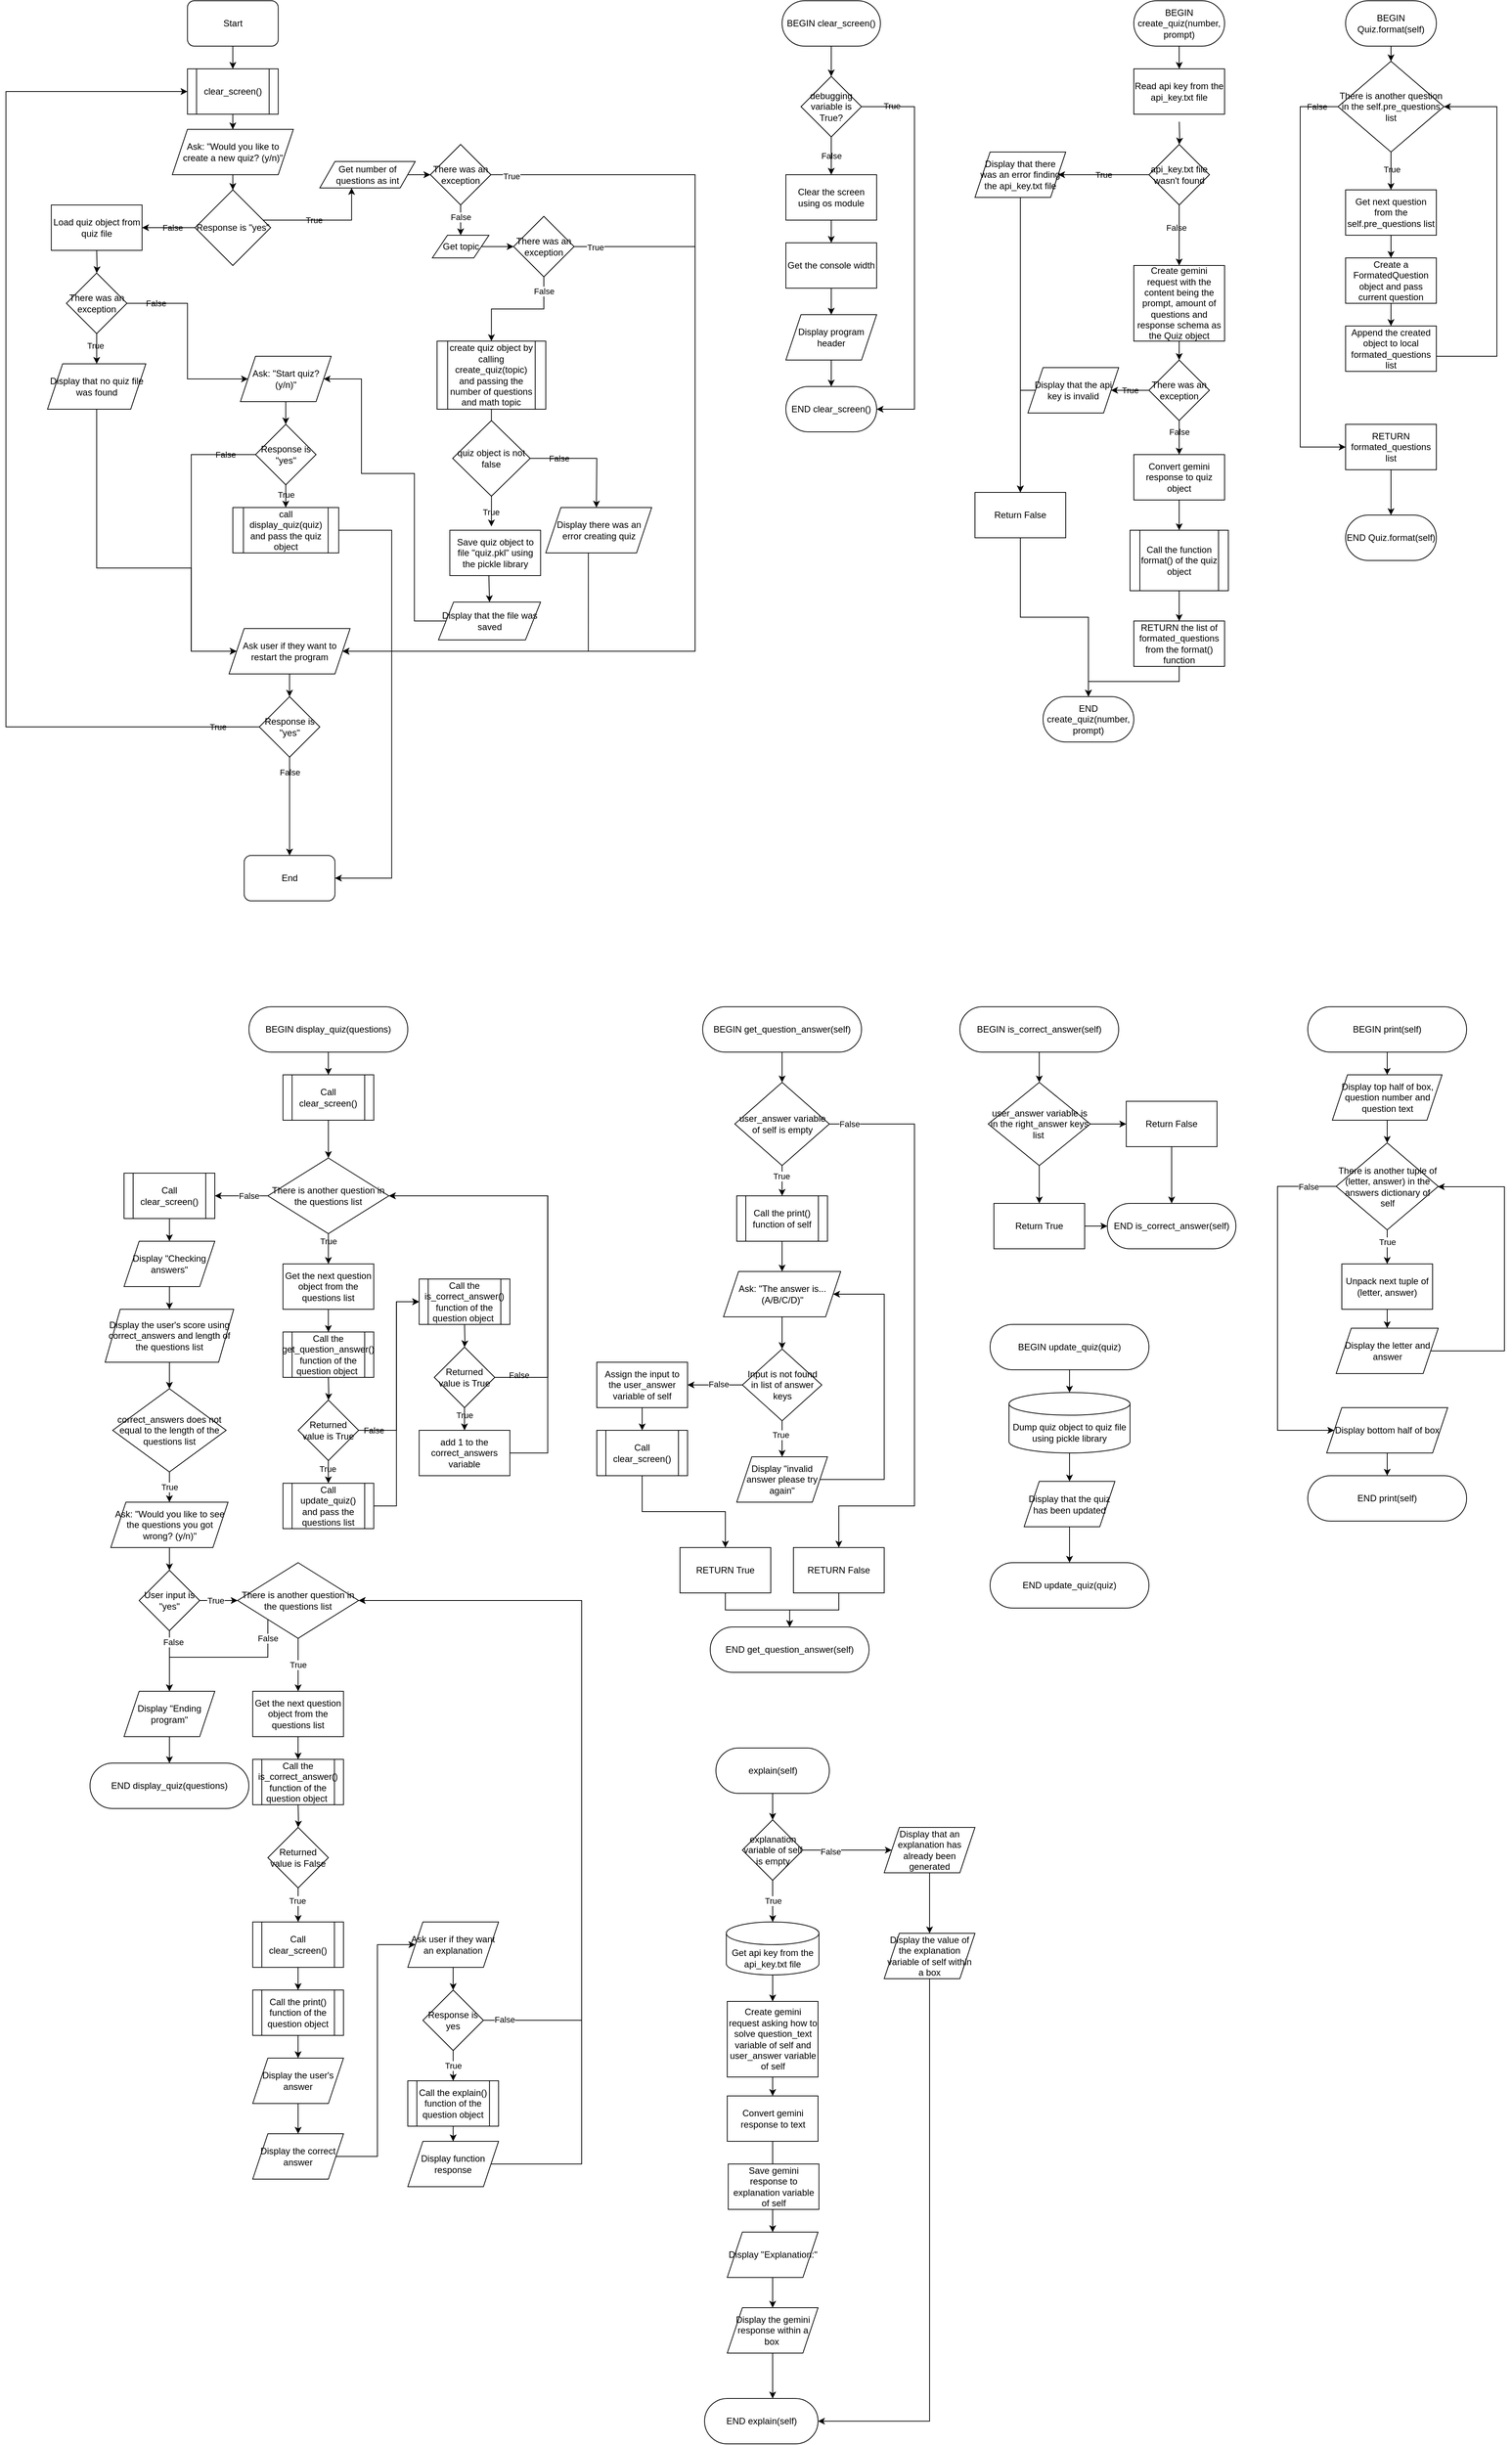 <mxfile version="26.2.14">
  <diagram name="Page-1" id="ceasmn53cf6w5XKabNw4">
    <mxGraphModel dx="1977" dy="1295" grid="1" gridSize="10" guides="1" tooltips="1" connect="1" arrows="1" fold="1" page="0" pageScale="1" pageWidth="3300" pageHeight="2339" background="#ffffff" math="0" shadow="0">
      <root>
        <mxCell id="0" />
        <mxCell id="1" parent="0" />
        <mxCell id="5EhukW0RqnBsrfUFgMam-5" style="edgeStyle=orthogonalEdgeStyle;rounded=0;orthogonalLoop=1;jettySize=auto;html=1;labelBackgroundColor=none;fontColor=default;" parent="1" source="5EhukW0RqnBsrfUFgMam-1" target="5EhukW0RqnBsrfUFgMam-4" edge="1">
          <mxGeometry relative="1" as="geometry" />
        </mxCell>
        <mxCell id="5EhukW0RqnBsrfUFgMam-1" value="Start" style="rounded=1;whiteSpace=wrap;html=1;labelBackgroundColor=none;" parent="1" vertex="1">
          <mxGeometry x="408.83" y="80" width="120" height="60" as="geometry" />
        </mxCell>
        <mxCell id="5EhukW0RqnBsrfUFgMam-7" style="edgeStyle=orthogonalEdgeStyle;rounded=0;orthogonalLoop=1;jettySize=auto;html=1;labelBackgroundColor=none;fontColor=default;" parent="1" source="5EhukW0RqnBsrfUFgMam-9" target="5EhukW0RqnBsrfUFgMam-6" edge="1">
          <mxGeometry relative="1" as="geometry" />
        </mxCell>
        <mxCell id="5EhukW0RqnBsrfUFgMam-4" value="clear_screen()" style="shape=process;whiteSpace=wrap;html=1;backgroundOutline=1;labelBackgroundColor=none;" parent="1" vertex="1">
          <mxGeometry x="408.83" y="170" width="120" height="60" as="geometry" />
        </mxCell>
        <mxCell id="5EhukW0RqnBsrfUFgMam-20" value="False" style="edgeStyle=orthogonalEdgeStyle;rounded=0;orthogonalLoop=1;jettySize=auto;html=1;labelBackgroundColor=none;fontColor=default;" parent="1" source="5EhukW0RqnBsrfUFgMam-6" edge="1">
          <mxGeometry x="-0.143" relative="1" as="geometry">
            <mxPoint x="348.83" y="380" as="targetPoint" />
            <mxPoint as="offset" />
          </mxGeometry>
        </mxCell>
        <mxCell id="5EhukW0RqnBsrfUFgMam-6" value="Response is &quot;yes&quot;" style="rhombus;whiteSpace=wrap;html=1;labelBackgroundColor=none;" parent="1" vertex="1">
          <mxGeometry x="418.83" y="330" width="100" height="100" as="geometry" />
        </mxCell>
        <mxCell id="5EhukW0RqnBsrfUFgMam-8" value="" style="edgeStyle=orthogonalEdgeStyle;rounded=0;orthogonalLoop=1;jettySize=auto;html=1;labelBackgroundColor=none;fontColor=default;" parent="1" source="5EhukW0RqnBsrfUFgMam-4" target="5EhukW0RqnBsrfUFgMam-9" edge="1">
          <mxGeometry relative="1" as="geometry">
            <mxPoint x="468.83" y="230" as="sourcePoint" />
            <mxPoint x="468.83" y="330" as="targetPoint" />
          </mxGeometry>
        </mxCell>
        <mxCell id="5EhukW0RqnBsrfUFgMam-9" value="Ask: &quot;Would you like to create a new quiz? (y/n)&quot;" style="shape=parallelogram;perimeter=parallelogramPerimeter;whiteSpace=wrap;html=1;fixedSize=1;labelBackgroundColor=none;" parent="1" vertex="1">
          <mxGeometry x="388.83" y="250" width="160" height="60" as="geometry" />
        </mxCell>
        <mxCell id="5EhukW0RqnBsrfUFgMam-96" style="edgeStyle=orthogonalEdgeStyle;rounded=0;orthogonalLoop=1;jettySize=auto;html=1;labelBackgroundColor=none;fontColor=default;entryX=0.5;entryY=0;entryDx=0;entryDy=0;" parent="1" source="5EhukW0RqnBsrfUFgMam-10" target="5EhukW0RqnBsrfUFgMam-95" edge="1">
          <mxGeometry relative="1" as="geometry" />
        </mxCell>
        <mxCell id="5EhukW0RqnBsrfUFgMam-10" value="create quiz object by calling create_quiz(topic) and passing the number of questions and math topic" style="shape=process;whiteSpace=wrap;html=1;backgroundOutline=1;labelBackgroundColor=none;" parent="1" vertex="1">
          <mxGeometry x="738.83" y="530" width="143.75" height="90" as="geometry" />
        </mxCell>
        <mxCell id="5EhukW0RqnBsrfUFgMam-13" value="" style="edgeStyle=orthogonalEdgeStyle;rounded=0;orthogonalLoop=1;jettySize=auto;html=1;labelBackgroundColor=none;fontColor=default;" parent="1" source="5EhukW0RqnBsrfUFgMam-6" target="5EhukW0RqnBsrfUFgMam-12" edge="1">
          <mxGeometry relative="1" as="geometry">
            <mxPoint x="518.83" y="380" as="sourcePoint" />
            <mxPoint x="738.83" y="380" as="targetPoint" />
            <Array as="points">
              <mxPoint x="625.83" y="370" />
            </Array>
          </mxGeometry>
        </mxCell>
        <mxCell id="5EhukW0RqnBsrfUFgMam-14" value="True" style="edgeLabel;html=1;align=center;verticalAlign=middle;resizable=0;points=[];labelBackgroundColor=none;" parent="5EhukW0RqnBsrfUFgMam-13" vertex="1" connectable="0">
          <mxGeometry x="-0.285" y="1" relative="1" as="geometry">
            <mxPoint x="10" y="1" as="offset" />
          </mxGeometry>
        </mxCell>
        <mxCell id="5EhukW0RqnBsrfUFgMam-312" value="" style="edgeStyle=orthogonalEdgeStyle;rounded=0;orthogonalLoop=1;jettySize=auto;html=1;" parent="1" source="5EhukW0RqnBsrfUFgMam-12" target="5EhukW0RqnBsrfUFgMam-311" edge="1">
          <mxGeometry relative="1" as="geometry" />
        </mxCell>
        <mxCell id="5EhukW0RqnBsrfUFgMam-12" value="Get number of questions as int" style="shape=parallelogram;perimeter=parallelogramPerimeter;whiteSpace=wrap;html=1;fixedSize=1;labelBackgroundColor=none;" parent="1" vertex="1">
          <mxGeometry x="583.83" y="292.5" width="126.17" height="35" as="geometry" />
        </mxCell>
        <mxCell id="5EhukW0RqnBsrfUFgMam-18" value="" style="edgeStyle=orthogonalEdgeStyle;rounded=0;orthogonalLoop=1;jettySize=auto;html=1;labelBackgroundColor=none;fontColor=default;" parent="1" target="5EhukW0RqnBsrfUFgMam-17" edge="1">
          <mxGeometry relative="1" as="geometry">
            <mxPoint x="806.95" y="820" as="sourcePoint" />
          </mxGeometry>
        </mxCell>
        <mxCell id="5EhukW0RqnBsrfUFgMam-40" style="edgeStyle=orthogonalEdgeStyle;rounded=0;orthogonalLoop=1;jettySize=auto;html=1;labelBackgroundColor=none;fontColor=default;" parent="1" source="5EhukW0RqnBsrfUFgMam-17" target="5EhukW0RqnBsrfUFgMam-39" edge="1">
          <mxGeometry relative="1" as="geometry">
            <Array as="points">
              <mxPoint x="708.83" y="900" />
              <mxPoint x="708.83" y="705" />
              <mxPoint x="638.83" y="705" />
              <mxPoint x="638.83" y="580" />
            </Array>
          </mxGeometry>
        </mxCell>
        <mxCell id="5EhukW0RqnBsrfUFgMam-17" value="Display that the file was saved" style="shape=parallelogram;perimeter=parallelogramPerimeter;whiteSpace=wrap;html=1;fixedSize=1;labelBackgroundColor=none;" parent="1" vertex="1">
          <mxGeometry x="740.7" y="875" width="135" height="50" as="geometry" />
        </mxCell>
        <mxCell id="5EhukW0RqnBsrfUFgMam-22" value="" style="edgeStyle=orthogonalEdgeStyle;rounded=0;orthogonalLoop=1;jettySize=auto;html=1;labelBackgroundColor=none;fontColor=default;" parent="1" target="5EhukW0RqnBsrfUFgMam-21" edge="1">
          <mxGeometry relative="1" as="geometry">
            <mxPoint x="288.83" y="410" as="sourcePoint" />
          </mxGeometry>
        </mxCell>
        <mxCell id="5EhukW0RqnBsrfUFgMam-26" value="" style="edgeStyle=orthogonalEdgeStyle;rounded=0;orthogonalLoop=1;jettySize=auto;html=1;labelBackgroundColor=none;fontColor=default;" parent="1" source="5EhukW0RqnBsrfUFgMam-21" target="5EhukW0RqnBsrfUFgMam-25" edge="1">
          <mxGeometry relative="1" as="geometry" />
        </mxCell>
        <mxCell id="5EhukW0RqnBsrfUFgMam-28" value="True" style="edgeLabel;html=1;align=center;verticalAlign=middle;resizable=0;points=[];labelBackgroundColor=none;" parent="5EhukW0RqnBsrfUFgMam-26" vertex="1" connectable="0">
          <mxGeometry x="-0.192" y="-2" relative="1" as="geometry">
            <mxPoint as="offset" />
          </mxGeometry>
        </mxCell>
        <mxCell id="5EhukW0RqnBsrfUFgMam-42" style="edgeStyle=orthogonalEdgeStyle;rounded=0;orthogonalLoop=1;jettySize=auto;html=1;labelBackgroundColor=none;fontColor=default;" parent="1" source="5EhukW0RqnBsrfUFgMam-21" target="5EhukW0RqnBsrfUFgMam-39" edge="1">
          <mxGeometry relative="1" as="geometry">
            <Array as="points">
              <mxPoint x="408.83" y="480" />
              <mxPoint x="408.83" y="580" />
            </Array>
          </mxGeometry>
        </mxCell>
        <mxCell id="5EhukW0RqnBsrfUFgMam-43" value="False" style="edgeLabel;html=1;align=center;verticalAlign=middle;resizable=0;points=[];labelBackgroundColor=none;" parent="5EhukW0RqnBsrfUFgMam-42" vertex="1" connectable="0">
          <mxGeometry x="-0.713" y="-4" relative="1" as="geometry">
            <mxPoint y="-4" as="offset" />
          </mxGeometry>
        </mxCell>
        <mxCell id="5EhukW0RqnBsrfUFgMam-21" value="There was an exception" style="rhombus;whiteSpace=wrap;html=1;labelBackgroundColor=none;" parent="1" vertex="1">
          <mxGeometry x="248.83" y="440" width="80" height="80" as="geometry" />
        </mxCell>
        <mxCell id="5EhukW0RqnBsrfUFgMam-31" value="" style="edgeStyle=orthogonalEdgeStyle;rounded=0;orthogonalLoop=1;jettySize=auto;html=1;labelBackgroundColor=none;fontColor=default;" parent="1" source="5EhukW0RqnBsrfUFgMam-25" target="5EhukW0RqnBsrfUFgMam-30" edge="1">
          <mxGeometry relative="1" as="geometry">
            <Array as="points">
              <mxPoint x="288.83" y="830" />
              <mxPoint x="413.83" y="830" />
            </Array>
          </mxGeometry>
        </mxCell>
        <mxCell id="5EhukW0RqnBsrfUFgMam-25" value="Display that no quiz file was found" style="shape=parallelogram;perimeter=parallelogramPerimeter;whiteSpace=wrap;html=1;fixedSize=1;labelBackgroundColor=none;" parent="1" vertex="1">
          <mxGeometry x="223.83" y="560" width="130" height="60" as="geometry" />
        </mxCell>
        <mxCell id="5EhukW0RqnBsrfUFgMam-33" value="" style="edgeStyle=orthogonalEdgeStyle;rounded=0;orthogonalLoop=1;jettySize=auto;html=1;labelBackgroundColor=none;fontColor=default;" parent="1" source="5EhukW0RqnBsrfUFgMam-30" target="5EhukW0RqnBsrfUFgMam-32" edge="1">
          <mxGeometry relative="1" as="geometry" />
        </mxCell>
        <mxCell id="5EhukW0RqnBsrfUFgMam-30" value="Ask user if they want to restart the program" style="shape=parallelogram;perimeter=parallelogramPerimeter;whiteSpace=wrap;html=1;fixedSize=1;labelBackgroundColor=none;" parent="1" vertex="1">
          <mxGeometry x="463.83" y="910" width="160" height="60" as="geometry" />
        </mxCell>
        <mxCell id="5EhukW0RqnBsrfUFgMam-34" style="edgeStyle=orthogonalEdgeStyle;rounded=0;orthogonalLoop=1;jettySize=auto;html=1;labelBackgroundColor=none;fontColor=default;" parent="1" source="5EhukW0RqnBsrfUFgMam-32" target="5EhukW0RqnBsrfUFgMam-4" edge="1">
          <mxGeometry relative="1" as="geometry">
            <Array as="points">
              <mxPoint x="168.83" y="1040" />
              <mxPoint x="168.83" y="200" />
            </Array>
          </mxGeometry>
        </mxCell>
        <mxCell id="5EhukW0RqnBsrfUFgMam-35" value="True" style="edgeLabel;html=1;align=center;verticalAlign=middle;resizable=0;points=[];labelBackgroundColor=none;" parent="5EhukW0RqnBsrfUFgMam-34" vertex="1" connectable="0">
          <mxGeometry x="-0.922" y="2" relative="1" as="geometry">
            <mxPoint y="-2" as="offset" />
          </mxGeometry>
        </mxCell>
        <mxCell id="5EhukW0RqnBsrfUFgMam-37" style="edgeStyle=orthogonalEdgeStyle;rounded=0;orthogonalLoop=1;jettySize=auto;html=1;labelBackgroundColor=none;fontColor=default;" parent="1" source="5EhukW0RqnBsrfUFgMam-32" target="5EhukW0RqnBsrfUFgMam-36" edge="1">
          <mxGeometry relative="1" as="geometry" />
        </mxCell>
        <mxCell id="5EhukW0RqnBsrfUFgMam-38" value="False" style="edgeLabel;html=1;align=center;verticalAlign=middle;resizable=0;points=[];labelBackgroundColor=none;" parent="5EhukW0RqnBsrfUFgMam-37" vertex="1" connectable="0">
          <mxGeometry x="-0.761" y="2" relative="1" as="geometry">
            <mxPoint x="-2" y="4" as="offset" />
          </mxGeometry>
        </mxCell>
        <mxCell id="5EhukW0RqnBsrfUFgMam-32" value="Response is &quot;yes&quot;" style="rhombus;whiteSpace=wrap;html=1;labelBackgroundColor=none;" parent="1" vertex="1">
          <mxGeometry x="503.83" y="1000" width="80" height="80" as="geometry" />
        </mxCell>
        <mxCell id="5EhukW0RqnBsrfUFgMam-36" value="End" style="rounded=1;whiteSpace=wrap;html=1;labelBackgroundColor=none;" parent="1" vertex="1">
          <mxGeometry x="483.83" y="1210" width="120" height="60" as="geometry" />
        </mxCell>
        <mxCell id="5EhukW0RqnBsrfUFgMam-45" value="" style="edgeStyle=orthogonalEdgeStyle;rounded=0;orthogonalLoop=1;jettySize=auto;html=1;labelBackgroundColor=none;fontColor=default;" parent="1" source="5EhukW0RqnBsrfUFgMam-39" target="5EhukW0RqnBsrfUFgMam-44" edge="1">
          <mxGeometry relative="1" as="geometry" />
        </mxCell>
        <mxCell id="5EhukW0RqnBsrfUFgMam-39" value="Ask: &quot;Start quiz? (y/n)&quot;" style="shape=parallelogram;perimeter=parallelogramPerimeter;whiteSpace=wrap;html=1;fixedSize=1;labelBackgroundColor=none;" parent="1" vertex="1">
          <mxGeometry x="478.83" y="550" width="120" height="60" as="geometry" />
        </mxCell>
        <mxCell id="5EhukW0RqnBsrfUFgMam-46" style="edgeStyle=orthogonalEdgeStyle;rounded=0;orthogonalLoop=1;jettySize=auto;html=1;labelBackgroundColor=none;fontColor=default;" parent="1" source="5EhukW0RqnBsrfUFgMam-44" target="5EhukW0RqnBsrfUFgMam-30" edge="1">
          <mxGeometry relative="1" as="geometry">
            <Array as="points">
              <mxPoint x="413.83" y="680" />
            </Array>
          </mxGeometry>
        </mxCell>
        <mxCell id="5EhukW0RqnBsrfUFgMam-47" value="False" style="edgeLabel;html=1;align=center;verticalAlign=middle;resizable=0;points=[];labelBackgroundColor=none;" parent="5EhukW0RqnBsrfUFgMam-46" vertex="1" connectable="0">
          <mxGeometry x="-0.581" y="-3" relative="1" as="geometry">
            <mxPoint x="48" as="offset" />
          </mxGeometry>
        </mxCell>
        <mxCell id="5EhukW0RqnBsrfUFgMam-49" value="" style="edgeStyle=orthogonalEdgeStyle;rounded=0;orthogonalLoop=1;jettySize=auto;html=1;labelBackgroundColor=none;fontColor=default;" parent="1" source="5EhukW0RqnBsrfUFgMam-44" target="5EhukW0RqnBsrfUFgMam-48" edge="1">
          <mxGeometry relative="1" as="geometry" />
        </mxCell>
        <mxCell id="5EhukW0RqnBsrfUFgMam-51" value="True" style="edgeLabel;html=1;align=center;verticalAlign=middle;resizable=0;points=[];labelBackgroundColor=none;" parent="5EhukW0RqnBsrfUFgMam-49" vertex="1" connectable="0">
          <mxGeometry x="0.322" relative="1" as="geometry">
            <mxPoint as="offset" />
          </mxGeometry>
        </mxCell>
        <mxCell id="5EhukW0RqnBsrfUFgMam-44" value="Response is &quot;yes&quot;" style="rhombus;whiteSpace=wrap;html=1;labelBackgroundColor=none;" parent="1" vertex="1">
          <mxGeometry x="498.83" y="640" width="80" height="80" as="geometry" />
        </mxCell>
        <mxCell id="5EhukW0RqnBsrfUFgMam-52" style="edgeStyle=orthogonalEdgeStyle;rounded=0;orthogonalLoop=1;jettySize=auto;html=1;labelBackgroundColor=none;fontColor=default;" parent="1" source="5EhukW0RqnBsrfUFgMam-48" target="5EhukW0RqnBsrfUFgMam-36" edge="1">
          <mxGeometry relative="1" as="geometry">
            <Array as="points">
              <mxPoint x="678.83" y="780" />
              <mxPoint x="678.83" y="1240" />
            </Array>
          </mxGeometry>
        </mxCell>
        <mxCell id="5EhukW0RqnBsrfUFgMam-48" value="call display_quiz(quiz) and pass the quiz object" style="shape=process;whiteSpace=wrap;html=1;backgroundOutline=1;labelBackgroundColor=none;" parent="1" vertex="1">
          <mxGeometry x="468.83" y="750" width="140" height="60" as="geometry" />
        </mxCell>
        <mxCell id="5EhukW0RqnBsrfUFgMam-62" style="edgeStyle=orthogonalEdgeStyle;rounded=0;orthogonalLoop=1;jettySize=auto;html=1;labelBackgroundColor=none;fontColor=default;" parent="1" source="5EhukW0RqnBsrfUFgMam-55" target="5EhukW0RqnBsrfUFgMam-61" edge="1">
          <mxGeometry relative="1" as="geometry" />
        </mxCell>
        <mxCell id="5EhukW0RqnBsrfUFgMam-55" value="BEGIN clear_screen()" style="rounded=1;whiteSpace=wrap;html=1;labelBackgroundColor=none;arcSize=50;" parent="1" vertex="1">
          <mxGeometry x="1195" y="80" width="130" height="60" as="geometry" />
        </mxCell>
        <mxCell id="5EhukW0RqnBsrfUFgMam-66" value="False" style="edgeStyle=orthogonalEdgeStyle;rounded=0;orthogonalLoop=1;jettySize=auto;html=1;labelBackgroundColor=none;fontColor=default;" parent="1" source="5EhukW0RqnBsrfUFgMam-61" target="5EhukW0RqnBsrfUFgMam-65" edge="1">
          <mxGeometry relative="1" as="geometry" />
        </mxCell>
        <mxCell id="5EhukW0RqnBsrfUFgMam-75" style="edgeStyle=orthogonalEdgeStyle;rounded=0;orthogonalLoop=1;jettySize=auto;html=1;labelBackgroundColor=none;fontColor=default;" parent="1" source="5EhukW0RqnBsrfUFgMam-61" edge="1">
          <mxGeometry relative="1" as="geometry">
            <Array as="points">
              <mxPoint x="1370" y="220" />
              <mxPoint x="1370" y="620" />
            </Array>
            <mxPoint x="1320.0" y="620.0" as="targetPoint" />
          </mxGeometry>
        </mxCell>
        <mxCell id="5EhukW0RqnBsrfUFgMam-76" value="True" style="edgeLabel;html=1;align=center;verticalAlign=middle;resizable=0;points=[];labelBackgroundColor=none;" parent="5EhukW0RqnBsrfUFgMam-75" vertex="1" connectable="0">
          <mxGeometry x="-0.849" y="1" relative="1" as="geometry">
            <mxPoint as="offset" />
          </mxGeometry>
        </mxCell>
        <mxCell id="5EhukW0RqnBsrfUFgMam-61" value="debugging variable is True?" style="rhombus;whiteSpace=wrap;html=1;labelBackgroundColor=none;" parent="1" vertex="1">
          <mxGeometry x="1220" y="180" width="80" height="80" as="geometry" />
        </mxCell>
        <mxCell id="5EhukW0RqnBsrfUFgMam-70" value="" style="edgeStyle=orthogonalEdgeStyle;rounded=0;orthogonalLoop=1;jettySize=auto;html=1;labelBackgroundColor=none;fontColor=default;" parent="1" source="5EhukW0RqnBsrfUFgMam-65" target="5EhukW0RqnBsrfUFgMam-69" edge="1">
          <mxGeometry relative="1" as="geometry" />
        </mxCell>
        <mxCell id="5EhukW0RqnBsrfUFgMam-65" value="Clear the screen using os module" style="whiteSpace=wrap;html=1;labelBackgroundColor=none;" parent="1" vertex="1">
          <mxGeometry x="1200" y="310" width="120" height="60" as="geometry" />
        </mxCell>
        <mxCell id="5EhukW0RqnBsrfUFgMam-72" value="" style="edgeStyle=orthogonalEdgeStyle;rounded=0;orthogonalLoop=1;jettySize=auto;html=1;labelBackgroundColor=none;fontColor=default;" parent="1" source="5EhukW0RqnBsrfUFgMam-69" target="5EhukW0RqnBsrfUFgMam-71" edge="1">
          <mxGeometry relative="1" as="geometry" />
        </mxCell>
        <mxCell id="5EhukW0RqnBsrfUFgMam-69" value="Get the console width" style="whiteSpace=wrap;html=1;labelBackgroundColor=none;" parent="1" vertex="1">
          <mxGeometry x="1200" y="400" width="120" height="60" as="geometry" />
        </mxCell>
        <mxCell id="5EhukW0RqnBsrfUFgMam-74" value="" style="edgeStyle=orthogonalEdgeStyle;rounded=0;orthogonalLoop=1;jettySize=auto;html=1;labelBackgroundColor=none;fontColor=default;" parent="1" source="5EhukW0RqnBsrfUFgMam-71" edge="1">
          <mxGeometry relative="1" as="geometry">
            <mxPoint x="1260.0" y="590.0" as="targetPoint" />
          </mxGeometry>
        </mxCell>
        <mxCell id="5EhukW0RqnBsrfUFgMam-71" value="Display program header" style="shape=parallelogram;perimeter=parallelogramPerimeter;whiteSpace=wrap;html=1;fixedSize=1;labelBackgroundColor=none;" parent="1" vertex="1">
          <mxGeometry x="1200" y="495" width="120" height="60" as="geometry" />
        </mxCell>
        <mxCell id="5EhukW0RqnBsrfUFgMam-86" style="edgeStyle=orthogonalEdgeStyle;rounded=0;orthogonalLoop=1;jettySize=auto;html=1;labelBackgroundColor=none;fontColor=default;" parent="1" source="5EhukW0RqnBsrfUFgMam-82" edge="1">
          <mxGeometry relative="1" as="geometry">
            <mxPoint x="1720.1" y="170" as="targetPoint" />
          </mxGeometry>
        </mxCell>
        <mxCell id="5EhukW0RqnBsrfUFgMam-82" value="BEGIN create_quiz(number, prompt)" style="rounded=1;whiteSpace=wrap;html=1;labelBackgroundColor=none;arcSize=50;" parent="1" vertex="1">
          <mxGeometry x="1660" y="80" width="120" height="60" as="geometry" />
        </mxCell>
        <mxCell id="5EhukW0RqnBsrfUFgMam-88" value="" style="edgeStyle=orthogonalEdgeStyle;rounded=0;orthogonalLoop=1;jettySize=auto;html=1;labelBackgroundColor=none;fontColor=default;" parent="1" target="5EhukW0RqnBsrfUFgMam-87" edge="1">
          <mxGeometry relative="1" as="geometry">
            <mxPoint x="1720.1" y="240" as="sourcePoint" />
          </mxGeometry>
        </mxCell>
        <mxCell id="5EhukW0RqnBsrfUFgMam-90" value="" style="edgeStyle=orthogonalEdgeStyle;rounded=0;orthogonalLoop=1;jettySize=auto;html=1;labelBackgroundColor=none;fontColor=default;" parent="1" source="5EhukW0RqnBsrfUFgMam-87" target="5EhukW0RqnBsrfUFgMam-89" edge="1">
          <mxGeometry relative="1" as="geometry" />
        </mxCell>
        <mxCell id="5EhukW0RqnBsrfUFgMam-91" value="True" style="edgeLabel;html=1;align=center;verticalAlign=middle;resizable=0;points=[];labelBackgroundColor=none;" parent="5EhukW0RqnBsrfUFgMam-90" vertex="1" connectable="0">
          <mxGeometry relative="1" as="geometry">
            <mxPoint as="offset" />
          </mxGeometry>
        </mxCell>
        <mxCell id="5EhukW0RqnBsrfUFgMam-93" value="" style="edgeStyle=orthogonalEdgeStyle;rounded=0;orthogonalLoop=1;jettySize=auto;html=1;labelBackgroundColor=none;fontColor=default;" parent="1" source="5EhukW0RqnBsrfUFgMam-87" target="5EhukW0RqnBsrfUFgMam-92" edge="1">
          <mxGeometry relative="1" as="geometry" />
        </mxCell>
        <mxCell id="5EhukW0RqnBsrfUFgMam-94" value="False" style="edgeLabel;html=1;align=center;verticalAlign=middle;resizable=0;points=[];labelBackgroundColor=none;" parent="5EhukW0RqnBsrfUFgMam-93" vertex="1" connectable="0">
          <mxGeometry x="-0.25" y="-4" relative="1" as="geometry">
            <mxPoint as="offset" />
          </mxGeometry>
        </mxCell>
        <mxCell id="5EhukW0RqnBsrfUFgMam-87" value="api_key.txt file wasn&#39;t found" style="rhombus;whiteSpace=wrap;html=1;labelBackgroundColor=none;" parent="1" vertex="1">
          <mxGeometry x="1680" y="270" width="80" height="80" as="geometry" />
        </mxCell>
        <mxCell id="5EhukW0RqnBsrfUFgMam-108" style="edgeStyle=orthogonalEdgeStyle;rounded=0;orthogonalLoop=1;jettySize=auto;html=1;labelBackgroundColor=none;fontColor=default;" parent="1" source="5EhukW0RqnBsrfUFgMam-89" edge="1">
          <mxGeometry relative="1" as="geometry">
            <mxPoint x="1510" y="730" as="targetPoint" />
          </mxGeometry>
        </mxCell>
        <mxCell id="5EhukW0RqnBsrfUFgMam-89" value="Display that there was an error finding the api_key.txt file" style="shape=parallelogram;perimeter=parallelogramPerimeter;whiteSpace=wrap;html=1;fixedSize=1;labelBackgroundColor=none;" parent="1" vertex="1">
          <mxGeometry x="1450" y="280" width="120" height="60" as="geometry" />
        </mxCell>
        <mxCell id="5EhukW0RqnBsrfUFgMam-113" style="edgeStyle=orthogonalEdgeStyle;rounded=0;orthogonalLoop=1;jettySize=auto;html=1;labelBackgroundColor=none;fontColor=default;" parent="1" source="5EhukW0RqnBsrfUFgMam-118" target="5EhukW0RqnBsrfUFgMam-112" edge="1">
          <mxGeometry relative="1" as="geometry" />
        </mxCell>
        <mxCell id="5EhukW0RqnBsrfUFgMam-122" value="False" style="edgeLabel;html=1;align=center;verticalAlign=middle;resizable=0;points=[];labelBackgroundColor=none;" parent="5EhukW0RqnBsrfUFgMam-113" vertex="1" connectable="0">
          <mxGeometry x="-0.422" y="3" relative="1" as="geometry">
            <mxPoint x="-3" y="2" as="offset" />
          </mxGeometry>
        </mxCell>
        <mxCell id="5EhukW0RqnBsrfUFgMam-92" value="Create gemini request with the content being the prompt, amount of questions and response schema as the Quiz object" style="whiteSpace=wrap;html=1;labelBackgroundColor=none;" parent="1" vertex="1">
          <mxGeometry x="1660" y="430" width="120" height="100" as="geometry" />
        </mxCell>
        <mxCell id="5EhukW0RqnBsrfUFgMam-97" style="edgeStyle=orthogonalEdgeStyle;rounded=0;orthogonalLoop=1;jettySize=auto;html=1;labelBackgroundColor=none;fontColor=default;" parent="1" source="5EhukW0RqnBsrfUFgMam-95" edge="1">
          <mxGeometry relative="1" as="geometry">
            <mxPoint x="810.7" y="775.0" as="targetPoint" />
          </mxGeometry>
        </mxCell>
        <mxCell id="5EhukW0RqnBsrfUFgMam-98" value="True" style="edgeLabel;html=1;align=center;verticalAlign=middle;resizable=0;points=[];labelBackgroundColor=none;" parent="5EhukW0RqnBsrfUFgMam-97" vertex="1" connectable="0">
          <mxGeometry x="0.05" y="-1" relative="1" as="geometry">
            <mxPoint as="offset" />
          </mxGeometry>
        </mxCell>
        <mxCell id="5EhukW0RqnBsrfUFgMam-95" value="quiz object is not false" style="rhombus;whiteSpace=wrap;html=1;labelBackgroundColor=none;" parent="1" vertex="1">
          <mxGeometry x="759.45" y="635" width="102.5" height="100" as="geometry" />
        </mxCell>
        <mxCell id="5EhukW0RqnBsrfUFgMam-102" value="" style="edgeStyle=orthogonalEdgeStyle;rounded=0;orthogonalLoop=1;jettySize=auto;html=1;labelBackgroundColor=none;fontColor=default;" parent="1" source="5EhukW0RqnBsrfUFgMam-95" edge="1">
          <mxGeometry relative="1" as="geometry">
            <mxPoint x="862.45" y="685" as="sourcePoint" />
            <mxPoint x="949.497" y="750" as="targetPoint" />
            <Array as="points" />
          </mxGeometry>
        </mxCell>
        <mxCell id="5EhukW0RqnBsrfUFgMam-103" value="False" style="edgeLabel;html=1;align=center;verticalAlign=middle;resizable=0;points=[];labelBackgroundColor=none;" parent="5EhukW0RqnBsrfUFgMam-102" vertex="1" connectable="0">
          <mxGeometry x="-0.919" y="1" relative="1" as="geometry">
            <mxPoint x="32" y="1" as="offset" />
          </mxGeometry>
        </mxCell>
        <mxCell id="5EhukW0RqnBsrfUFgMam-104" style="edgeStyle=orthogonalEdgeStyle;rounded=0;orthogonalLoop=1;jettySize=auto;html=1;labelBackgroundColor=none;fontColor=default;" parent="1" target="5EhukW0RqnBsrfUFgMam-30" edge="1">
          <mxGeometry relative="1" as="geometry">
            <mxPoint x="938.83" y="810" as="sourcePoint" />
            <Array as="points">
              <mxPoint x="938.83" y="940" />
            </Array>
          </mxGeometry>
        </mxCell>
        <mxCell id="5EhukW0RqnBsrfUFgMam-101" value="Display there was an error creating quiz" style="shape=parallelogram;perimeter=parallelogramPerimeter;whiteSpace=wrap;html=1;fixedSize=1;labelBackgroundColor=none;" parent="1" vertex="1">
          <mxGeometry x="882.58" y="750" width="140" height="60" as="geometry" />
        </mxCell>
        <mxCell id="5EhukW0RqnBsrfUFgMam-116" value="" style="edgeStyle=orthogonalEdgeStyle;rounded=0;orthogonalLoop=1;jettySize=auto;html=1;labelBackgroundColor=none;fontColor=default;" parent="1" source="5EhukW0RqnBsrfUFgMam-111" edge="1">
          <mxGeometry relative="1" as="geometry">
            <mxPoint x="1720" y="900" as="targetPoint" />
          </mxGeometry>
        </mxCell>
        <mxCell id="5EhukW0RqnBsrfUFgMam-111" value="Call the function format() of the quiz object" style="shape=process;whiteSpace=wrap;html=1;backgroundOutline=1;labelBackgroundColor=none;" parent="1" vertex="1">
          <mxGeometry x="1655" y="780" width="130" height="80" as="geometry" />
        </mxCell>
        <mxCell id="5EhukW0RqnBsrfUFgMam-114" style="edgeStyle=orthogonalEdgeStyle;rounded=0;orthogonalLoop=1;jettySize=auto;html=1;labelBackgroundColor=none;fontColor=default;" parent="1" source="5EhukW0RqnBsrfUFgMam-112" target="5EhukW0RqnBsrfUFgMam-111" edge="1">
          <mxGeometry relative="1" as="geometry" />
        </mxCell>
        <mxCell id="5EhukW0RqnBsrfUFgMam-112" value="Convert gemini response to quiz object" style="rounded=0;whiteSpace=wrap;html=1;labelBackgroundColor=none;" parent="1" vertex="1">
          <mxGeometry x="1660" y="680" width="120" height="60" as="geometry" />
        </mxCell>
        <mxCell id="5EhukW0RqnBsrfUFgMam-129" style="edgeStyle=orthogonalEdgeStyle;rounded=0;orthogonalLoop=1;jettySize=auto;html=1;labelBackgroundColor=none;fontColor=default;" parent="1" source="5EhukW0RqnBsrfUFgMam-132" target="5EhukW0RqnBsrfUFgMam-128" edge="1">
          <mxGeometry relative="1" as="geometry" />
        </mxCell>
        <mxCell id="5EhukW0RqnBsrfUFgMam-134" value="True" style="edgeLabel;html=1;align=center;verticalAlign=middle;resizable=0;points=[];labelBackgroundColor=none;" parent="5EhukW0RqnBsrfUFgMam-129" vertex="1" connectable="0">
          <mxGeometry x="-0.08" y="1" relative="1" as="geometry">
            <mxPoint as="offset" />
          </mxGeometry>
        </mxCell>
        <mxCell id="5EhukW0RqnBsrfUFgMam-117" value="BEGIN Quiz.format(self)" style="rounded=1;whiteSpace=wrap;html=1;labelBackgroundColor=none;arcSize=50;" parent="1" vertex="1">
          <mxGeometry x="1940" y="80" width="120" height="60" as="geometry" />
        </mxCell>
        <mxCell id="5EhukW0RqnBsrfUFgMam-119" value="" style="edgeStyle=orthogonalEdgeStyle;rounded=0;orthogonalLoop=1;jettySize=auto;html=1;labelBackgroundColor=none;fontColor=default;" parent="1" source="5EhukW0RqnBsrfUFgMam-92" target="5EhukW0RqnBsrfUFgMam-118" edge="1">
          <mxGeometry relative="1" as="geometry">
            <mxPoint x="1720" y="530" as="sourcePoint" />
            <mxPoint x="1720" y="680" as="targetPoint" />
          </mxGeometry>
        </mxCell>
        <mxCell id="5EhukW0RqnBsrfUFgMam-120" style="edgeStyle=orthogonalEdgeStyle;rounded=0;orthogonalLoop=1;jettySize=auto;html=1;labelBackgroundColor=none;fontColor=default;" parent="1" source="5EhukW0RqnBsrfUFgMam-123" edge="1">
          <mxGeometry relative="1" as="geometry">
            <Array as="points">
              <mxPoint x="1510" y="595" />
            </Array>
            <mxPoint x="1510" y="730" as="targetPoint" />
          </mxGeometry>
        </mxCell>
        <mxCell id="5EhukW0RqnBsrfUFgMam-118" value="There was an exception" style="rhombus;whiteSpace=wrap;html=1;labelBackgroundColor=none;" parent="1" vertex="1">
          <mxGeometry x="1680" y="555" width="80" height="80" as="geometry" />
        </mxCell>
        <mxCell id="5EhukW0RqnBsrfUFgMam-124" value="" style="edgeStyle=orthogonalEdgeStyle;rounded=0;orthogonalLoop=1;jettySize=auto;html=1;labelBackgroundColor=none;fontColor=default;" parent="1" source="5EhukW0RqnBsrfUFgMam-118" target="5EhukW0RqnBsrfUFgMam-123" edge="1">
          <mxGeometry relative="1" as="geometry">
            <mxPoint x="1680" y="595" as="sourcePoint" />
            <mxPoint x="1560" y="730" as="targetPoint" />
          </mxGeometry>
        </mxCell>
        <mxCell id="5EhukW0RqnBsrfUFgMam-125" value="True" style="edgeLabel;html=1;align=center;verticalAlign=middle;resizable=0;points=[];labelBackgroundColor=none;" parent="5EhukW0RqnBsrfUFgMam-124" vertex="1" connectable="0">
          <mxGeometry x="-0.678" y="1" relative="1" as="geometry">
            <mxPoint x="-17" y="-1" as="offset" />
          </mxGeometry>
        </mxCell>
        <mxCell id="5EhukW0RqnBsrfUFgMam-123" value="Display that the api key is invalid" style="shape=parallelogram;perimeter=parallelogramPerimeter;whiteSpace=wrap;html=1;fixedSize=1;labelBackgroundColor=none;" parent="1" vertex="1">
          <mxGeometry x="1520" y="565" width="120" height="60" as="geometry" />
        </mxCell>
        <mxCell id="5EhukW0RqnBsrfUFgMam-131" value="" style="edgeStyle=orthogonalEdgeStyle;rounded=0;orthogonalLoop=1;jettySize=auto;html=1;labelBackgroundColor=none;fontColor=default;" parent="1" source="5EhukW0RqnBsrfUFgMam-128" target="5EhukW0RqnBsrfUFgMam-130" edge="1">
          <mxGeometry relative="1" as="geometry" />
        </mxCell>
        <mxCell id="5EhukW0RqnBsrfUFgMam-128" value="Get next question from the self.pre_questions list" style="rounded=0;whiteSpace=wrap;html=1;labelBackgroundColor=none;" parent="1" vertex="1">
          <mxGeometry x="1940" y="330" width="120" height="60" as="geometry" />
        </mxCell>
        <mxCell id="5EhukW0RqnBsrfUFgMam-137" value="" style="edgeStyle=orthogonalEdgeStyle;rounded=0;orthogonalLoop=1;jettySize=auto;html=1;labelBackgroundColor=none;fontColor=default;" parent="1" source="5EhukW0RqnBsrfUFgMam-130" target="5EhukW0RqnBsrfUFgMam-136" edge="1">
          <mxGeometry relative="1" as="geometry" />
        </mxCell>
        <mxCell id="5EhukW0RqnBsrfUFgMam-130" value="Create a FormatedQuestion object and pass current question" style="whiteSpace=wrap;html=1;rounded=0;labelBackgroundColor=none;" parent="1" vertex="1">
          <mxGeometry x="1940" y="420" width="120" height="60" as="geometry" />
        </mxCell>
        <mxCell id="5EhukW0RqnBsrfUFgMam-133" value="" style="edgeStyle=orthogonalEdgeStyle;rounded=0;orthogonalLoop=1;jettySize=auto;html=1;labelBackgroundColor=none;fontColor=default;" parent="1" source="5EhukW0RqnBsrfUFgMam-117" target="5EhukW0RqnBsrfUFgMam-132" edge="1">
          <mxGeometry relative="1" as="geometry">
            <mxPoint x="2000" y="140" as="sourcePoint" />
            <mxPoint x="2000" y="265" as="targetPoint" />
          </mxGeometry>
        </mxCell>
        <mxCell id="5EhukW0RqnBsrfUFgMam-142" style="edgeStyle=orthogonalEdgeStyle;rounded=0;orthogonalLoop=1;jettySize=auto;html=1;entryX=0;entryY=0.5;entryDx=0;entryDy=0;labelBackgroundColor=none;fontColor=default;" parent="1" source="5EhukW0RqnBsrfUFgMam-132" target="5EhukW0RqnBsrfUFgMam-141" edge="1">
          <mxGeometry relative="1" as="geometry">
            <Array as="points">
              <mxPoint x="1880" y="220" />
              <mxPoint x="1880" y="670" />
            </Array>
          </mxGeometry>
        </mxCell>
        <mxCell id="5EhukW0RqnBsrfUFgMam-143" value="False" style="edgeLabel;html=1;align=center;verticalAlign=middle;resizable=0;points=[];labelBackgroundColor=none;" parent="5EhukW0RqnBsrfUFgMam-142" vertex="1" connectable="0">
          <mxGeometry x="-0.9" y="5" relative="1" as="geometry">
            <mxPoint y="-5" as="offset" />
          </mxGeometry>
        </mxCell>
        <mxCell id="5EhukW0RqnBsrfUFgMam-132" value="There is another question in the self.pre_questions list" style="rhombus;whiteSpace=wrap;html=1;labelBackgroundColor=none;" parent="1" vertex="1">
          <mxGeometry x="1930" y="160" width="140" height="120" as="geometry" />
        </mxCell>
        <mxCell id="5EhukW0RqnBsrfUFgMam-138" style="edgeStyle=orthogonalEdgeStyle;rounded=0;orthogonalLoop=1;jettySize=auto;html=1;labelBackgroundColor=none;fontColor=default;" parent="1" source="5EhukW0RqnBsrfUFgMam-136" target="5EhukW0RqnBsrfUFgMam-132" edge="1">
          <mxGeometry relative="1" as="geometry">
            <Array as="points">
              <mxPoint x="2140" y="550" />
              <mxPoint x="2140" y="220" />
            </Array>
          </mxGeometry>
        </mxCell>
        <mxCell id="5EhukW0RqnBsrfUFgMam-136" value="Append the created object to local formated_questions list" style="whiteSpace=wrap;html=1;rounded=0;labelBackgroundColor=none;" parent="1" vertex="1">
          <mxGeometry x="1940" y="510" width="120" height="60" as="geometry" />
        </mxCell>
        <mxCell id="pomaQXtchL_S_8z3-I5B-11" style="edgeStyle=orthogonalEdgeStyle;rounded=0;orthogonalLoop=1;jettySize=auto;html=1;" parent="1" source="5EhukW0RqnBsrfUFgMam-141" target="pomaQXtchL_S_8z3-I5B-10" edge="1">
          <mxGeometry relative="1" as="geometry" />
        </mxCell>
        <mxCell id="5EhukW0RqnBsrfUFgMam-141" value="RETURN formated_questions list" style="rounded=1;whiteSpace=wrap;html=1;labelBackgroundColor=none;arcSize=0;" parent="1" vertex="1">
          <mxGeometry x="1940" y="640" width="120" height="60" as="geometry" />
        </mxCell>
        <mxCell id="5EhukW0RqnBsrfUFgMam-146" style="edgeStyle=orthogonalEdgeStyle;rounded=0;orthogonalLoop=1;jettySize=auto;html=1;labelBackgroundColor=none;fontColor=default;" parent="1" source="5EhukW0RqnBsrfUFgMam-144" target="5EhukW0RqnBsrfUFgMam-145" edge="1">
          <mxGeometry relative="1" as="geometry" />
        </mxCell>
        <mxCell id="5EhukW0RqnBsrfUFgMam-144" value="BEGIN display_quiz(questions)" style="rounded=1;whiteSpace=wrap;html=1;labelBackgroundColor=none;arcSize=50;" parent="1" vertex="1">
          <mxGeometry x="490.14" y="1410" width="210" height="60" as="geometry" />
        </mxCell>
        <mxCell id="5EhukW0RqnBsrfUFgMam-148" value="" style="edgeStyle=orthogonalEdgeStyle;rounded=0;orthogonalLoop=1;jettySize=auto;html=1;labelBackgroundColor=none;fontColor=default;" parent="1" source="5EhukW0RqnBsrfUFgMam-145" target="5EhukW0RqnBsrfUFgMam-147" edge="1">
          <mxGeometry relative="1" as="geometry" />
        </mxCell>
        <mxCell id="5EhukW0RqnBsrfUFgMam-145" value="Call clear_screen()" style="shape=process;whiteSpace=wrap;html=1;backgroundOutline=1;labelBackgroundColor=none;" parent="1" vertex="1">
          <mxGeometry x="535.14" y="1500" width="120" height="60" as="geometry" />
        </mxCell>
        <mxCell id="5EhukW0RqnBsrfUFgMam-150" value="" style="edgeStyle=orthogonalEdgeStyle;rounded=0;orthogonalLoop=1;jettySize=auto;html=1;labelBackgroundColor=none;fontColor=default;" parent="1" source="5EhukW0RqnBsrfUFgMam-147" target="5EhukW0RqnBsrfUFgMam-149" edge="1">
          <mxGeometry relative="1" as="geometry" />
        </mxCell>
        <mxCell id="5EhukW0RqnBsrfUFgMam-156" value="True" style="edgeLabel;html=1;align=center;verticalAlign=middle;resizable=0;points=[];labelBackgroundColor=none;" parent="5EhukW0RqnBsrfUFgMam-150" vertex="1" connectable="0">
          <mxGeometry x="0.04" y="3" relative="1" as="geometry">
            <mxPoint x="-3" y="-11" as="offset" />
          </mxGeometry>
        </mxCell>
        <mxCell id="5EhukW0RqnBsrfUFgMam-207" style="edgeStyle=orthogonalEdgeStyle;rounded=0;orthogonalLoop=1;jettySize=auto;html=1;" parent="1" source="5EhukW0RqnBsrfUFgMam-147" target="5EhukW0RqnBsrfUFgMam-190" edge="1">
          <mxGeometry relative="1" as="geometry" />
        </mxCell>
        <mxCell id="5EhukW0RqnBsrfUFgMam-208" value="False" style="edgeLabel;html=1;align=center;verticalAlign=middle;resizable=0;points=[];" parent="5EhukW0RqnBsrfUFgMam-207" vertex="1" connectable="0">
          <mxGeometry x="-0.002" y="6" relative="1" as="geometry">
            <mxPoint x="10" y="-6" as="offset" />
          </mxGeometry>
        </mxCell>
        <mxCell id="5EhukW0RqnBsrfUFgMam-147" value="There is another question in the questions list" style="rhombus;whiteSpace=wrap;html=1;labelBackgroundColor=none;" parent="1" vertex="1">
          <mxGeometry x="515.14" y="1610" width="160" height="100" as="geometry" />
        </mxCell>
        <mxCell id="5EhukW0RqnBsrfUFgMam-161" value="" style="edgeStyle=orthogonalEdgeStyle;rounded=0;orthogonalLoop=1;jettySize=auto;html=1;labelBackgroundColor=none;fontColor=default;" parent="1" source="5EhukW0RqnBsrfUFgMam-149" edge="1">
          <mxGeometry relative="1" as="geometry">
            <mxPoint x="595.14" y="1840" as="targetPoint" />
          </mxGeometry>
        </mxCell>
        <mxCell id="5EhukW0RqnBsrfUFgMam-149" value="Get the next question object from the questions list" style="whiteSpace=wrap;html=1;labelBackgroundColor=none;" parent="1" vertex="1">
          <mxGeometry x="535.14" y="1750" width="120" height="60" as="geometry" />
        </mxCell>
        <mxCell id="5EhukW0RqnBsrfUFgMam-163" value="" style="edgeStyle=orthogonalEdgeStyle;rounded=0;orthogonalLoop=1;jettySize=auto;html=1;labelBackgroundColor=none;fontColor=default;" parent="1" target="5EhukW0RqnBsrfUFgMam-162" edge="1">
          <mxGeometry relative="1" as="geometry">
            <mxPoint x="595.14" y="1900" as="sourcePoint" />
          </mxGeometry>
        </mxCell>
        <mxCell id="5EhukW0RqnBsrfUFgMam-166" value="" style="edgeStyle=orthogonalEdgeStyle;rounded=0;orthogonalLoop=1;jettySize=auto;html=1;labelBackgroundColor=none;fontColor=default;" parent="1" source="5EhukW0RqnBsrfUFgMam-162" target="5EhukW0RqnBsrfUFgMam-165" edge="1">
          <mxGeometry relative="1" as="geometry" />
        </mxCell>
        <mxCell id="5EhukW0RqnBsrfUFgMam-167" value="True" style="edgeLabel;html=1;align=center;verticalAlign=middle;resizable=0;points=[];labelBackgroundColor=none;" parent="5EhukW0RqnBsrfUFgMam-166" vertex="1" connectable="0">
          <mxGeometry x="0.24" y="-1" relative="1" as="geometry">
            <mxPoint as="offset" />
          </mxGeometry>
        </mxCell>
        <mxCell id="5EhukW0RqnBsrfUFgMam-180" style="edgeStyle=orthogonalEdgeStyle;rounded=0;orthogonalLoop=1;jettySize=auto;html=1;labelBackgroundColor=none;fontColor=default;" parent="1" source="5EhukW0RqnBsrfUFgMam-162" target="5EhukW0RqnBsrfUFgMam-172" edge="1">
          <mxGeometry relative="1" as="geometry">
            <Array as="points">
              <mxPoint x="685.14" y="1970" />
              <mxPoint x="685.14" y="1800" />
            </Array>
          </mxGeometry>
        </mxCell>
        <mxCell id="5EhukW0RqnBsrfUFgMam-183" value="&lt;span style=&quot;color: rgb(0, 0, 0);&quot;&gt;False&lt;/span&gt;" style="edgeLabel;html=1;align=center;verticalAlign=middle;resizable=0;points=[];labelBackgroundColor=none;" parent="5EhukW0RqnBsrfUFgMam-180" vertex="1" connectable="0">
          <mxGeometry x="-0.8" y="1" relative="1" as="geometry">
            <mxPoint x="-5" y="1" as="offset" />
          </mxGeometry>
        </mxCell>
        <mxCell id="5EhukW0RqnBsrfUFgMam-162" value="Returned value is True" style="rhombus;whiteSpace=wrap;html=1;labelBackgroundColor=none;" parent="1" vertex="1">
          <mxGeometry x="555.14" y="1930" width="80" height="80" as="geometry" />
        </mxCell>
        <mxCell id="5EhukW0RqnBsrfUFgMam-164" value="Call the get_question_answer() function of the question object&amp;nbsp;" style="shape=process;whiteSpace=wrap;html=1;backgroundOutline=1;labelBackgroundColor=none;" parent="1" vertex="1">
          <mxGeometry x="535.14" y="1840" width="120" height="60" as="geometry" />
        </mxCell>
        <mxCell id="5EhukW0RqnBsrfUFgMam-177" style="edgeStyle=orthogonalEdgeStyle;rounded=0;orthogonalLoop=1;jettySize=auto;html=1;labelBackgroundColor=none;fontColor=default;" parent="1" source="5EhukW0RqnBsrfUFgMam-165" target="5EhukW0RqnBsrfUFgMam-172" edge="1">
          <mxGeometry relative="1" as="geometry">
            <mxPoint x="705.14" y="1890" as="targetPoint" />
            <Array as="points">
              <mxPoint x="685.14" y="2070" />
              <mxPoint x="685.14" y="1800" />
            </Array>
          </mxGeometry>
        </mxCell>
        <mxCell id="5EhukW0RqnBsrfUFgMam-165" value="Call update_quiz() and pass the questions list" style="shape=process;whiteSpace=wrap;html=1;backgroundOutline=1;labelBackgroundColor=none;" parent="1" vertex="1">
          <mxGeometry x="535.14" y="2040" width="120" height="60" as="geometry" />
        </mxCell>
        <mxCell id="5EhukW0RqnBsrfUFgMam-168" value="" style="edgeStyle=orthogonalEdgeStyle;rounded=0;orthogonalLoop=1;jettySize=auto;html=1;labelBackgroundColor=none;fontColor=default;" parent="1" target="5EhukW0RqnBsrfUFgMam-171" edge="1">
          <mxGeometry relative="1" as="geometry">
            <mxPoint x="775.14" y="1830" as="sourcePoint" />
          </mxGeometry>
        </mxCell>
        <mxCell id="5EhukW0RqnBsrfUFgMam-169" value="" style="edgeStyle=orthogonalEdgeStyle;rounded=0;orthogonalLoop=1;jettySize=auto;html=1;labelBackgroundColor=none;fontColor=default;" parent="1" source="5EhukW0RqnBsrfUFgMam-171" edge="1">
          <mxGeometry relative="1" as="geometry">
            <mxPoint x="775.14" y="1970" as="targetPoint" />
          </mxGeometry>
        </mxCell>
        <mxCell id="5EhukW0RqnBsrfUFgMam-170" value="True" style="edgeLabel;html=1;align=center;verticalAlign=middle;resizable=0;points=[];labelBackgroundColor=none;" parent="5EhukW0RqnBsrfUFgMam-169" vertex="1" connectable="0">
          <mxGeometry x="0.24" y="-1" relative="1" as="geometry">
            <mxPoint x="1" y="-9" as="offset" />
          </mxGeometry>
        </mxCell>
        <mxCell id="5EhukW0RqnBsrfUFgMam-187" style="edgeStyle=orthogonalEdgeStyle;rounded=0;orthogonalLoop=1;jettySize=auto;html=1;labelBackgroundColor=none;fontColor=default;" parent="1" source="5EhukW0RqnBsrfUFgMam-171" target="5EhukW0RqnBsrfUFgMam-147" edge="1">
          <mxGeometry relative="1" as="geometry">
            <Array as="points">
              <mxPoint x="885.14" y="1900" />
              <mxPoint x="885.14" y="1660" />
            </Array>
          </mxGeometry>
        </mxCell>
        <mxCell id="5EhukW0RqnBsrfUFgMam-188" value="False" style="edgeLabel;html=1;align=center;verticalAlign=middle;resizable=0;points=[];labelBackgroundColor=none;" parent="5EhukW0RqnBsrfUFgMam-187" vertex="1" connectable="0">
          <mxGeometry x="-0.877" y="3" relative="1" as="geometry">
            <mxPoint as="offset" />
          </mxGeometry>
        </mxCell>
        <mxCell id="5EhukW0RqnBsrfUFgMam-171" value="Returned value is True" style="rhombus;whiteSpace=wrap;html=1;labelBackgroundColor=none;" parent="1" vertex="1">
          <mxGeometry x="735.14" y="1860" width="80" height="80" as="geometry" />
        </mxCell>
        <mxCell id="5EhukW0RqnBsrfUFgMam-172" value="Call the is_correct_answer() function of the question object&amp;nbsp;" style="shape=process;whiteSpace=wrap;html=1;backgroundOutline=1;labelBackgroundColor=none;" parent="1" vertex="1">
          <mxGeometry x="715.14" y="1770" width="120" height="60" as="geometry" />
        </mxCell>
        <mxCell id="5EhukW0RqnBsrfUFgMam-178" style="edgeStyle=orthogonalEdgeStyle;rounded=0;orthogonalLoop=1;jettySize=auto;html=1;labelBackgroundColor=none;fontColor=default;" parent="1" source="5EhukW0RqnBsrfUFgMam-175" target="5EhukW0RqnBsrfUFgMam-147" edge="1">
          <mxGeometry relative="1" as="geometry">
            <mxPoint x="705.14" y="1700" as="targetPoint" />
            <Array as="points">
              <mxPoint x="885.14" y="2000" />
              <mxPoint x="885.14" y="1660" />
            </Array>
          </mxGeometry>
        </mxCell>
        <mxCell id="5EhukW0RqnBsrfUFgMam-175" value="add 1 to the correct_answers variable" style="whiteSpace=wrap;html=1;labelBackgroundColor=none;" parent="1" vertex="1">
          <mxGeometry x="715.14" y="1970" width="120" height="60" as="geometry" />
        </mxCell>
        <mxCell id="5EhukW0RqnBsrfUFgMam-194" value="" style="edgeStyle=orthogonalEdgeStyle;rounded=0;orthogonalLoop=1;jettySize=auto;html=1;" parent="1" source="5EhukW0RqnBsrfUFgMam-190" target="5EhukW0RqnBsrfUFgMam-193" edge="1">
          <mxGeometry relative="1" as="geometry" />
        </mxCell>
        <mxCell id="5EhukW0RqnBsrfUFgMam-190" value="Call clear_screen()" style="shape=process;whiteSpace=wrap;html=1;backgroundOutline=1;labelBackgroundColor=none;" parent="1" vertex="1">
          <mxGeometry x="325" y="1630" width="120" height="60" as="geometry" />
        </mxCell>
        <mxCell id="5EhukW0RqnBsrfUFgMam-196" value="" style="edgeStyle=orthogonalEdgeStyle;rounded=0;orthogonalLoop=1;jettySize=auto;html=1;" parent="1" source="5EhukW0RqnBsrfUFgMam-193" target="5EhukW0RqnBsrfUFgMam-195" edge="1">
          <mxGeometry relative="1" as="geometry" />
        </mxCell>
        <mxCell id="5EhukW0RqnBsrfUFgMam-193" value="Display &quot;Checking answers&quot;" style="shape=parallelogram;perimeter=parallelogramPerimeter;whiteSpace=wrap;html=1;fixedSize=1;labelBackgroundColor=none;" parent="1" vertex="1">
          <mxGeometry x="325" y="1720" width="120" height="60" as="geometry" />
        </mxCell>
        <mxCell id="5EhukW0RqnBsrfUFgMam-198" value="" style="edgeStyle=orthogonalEdgeStyle;rounded=0;orthogonalLoop=1;jettySize=auto;html=1;" parent="1" source="5EhukW0RqnBsrfUFgMam-195" target="5EhukW0RqnBsrfUFgMam-197" edge="1">
          <mxGeometry relative="1" as="geometry" />
        </mxCell>
        <mxCell id="5EhukW0RqnBsrfUFgMam-195" value="Display the user&#39;s score using correct_answers and length of the questions list" style="shape=parallelogram;perimeter=parallelogramPerimeter;whiteSpace=wrap;html=1;fixedSize=1;labelBackgroundColor=none;" parent="1" vertex="1">
          <mxGeometry x="300" y="1810" width="170" height="70" as="geometry" />
        </mxCell>
        <mxCell id="5EhukW0RqnBsrfUFgMam-200" value="True" style="edgeStyle=orthogonalEdgeStyle;rounded=0;orthogonalLoop=1;jettySize=auto;html=1;" parent="1" source="5EhukW0RqnBsrfUFgMam-197" target="5EhukW0RqnBsrfUFgMam-199" edge="1">
          <mxGeometry relative="1" as="geometry" />
        </mxCell>
        <mxCell id="5EhukW0RqnBsrfUFgMam-197" value="correct_answers does not equal to the length of the questions list" style="rhombus;whiteSpace=wrap;html=1;labelBackgroundColor=none;" parent="1" vertex="1">
          <mxGeometry x="310" y="1915" width="150" height="110" as="geometry" />
        </mxCell>
        <mxCell id="5EhukW0RqnBsrfUFgMam-202" value="" style="edgeStyle=orthogonalEdgeStyle;rounded=0;orthogonalLoop=1;jettySize=auto;html=1;" parent="1" source="5EhukW0RqnBsrfUFgMam-199" target="5EhukW0RqnBsrfUFgMam-201" edge="1">
          <mxGeometry relative="1" as="geometry" />
        </mxCell>
        <mxCell id="5EhukW0RqnBsrfUFgMam-199" value="Ask: &quot;Would you like to see the questions you got wrong? (y/n)&quot;" style="shape=parallelogram;perimeter=parallelogramPerimeter;whiteSpace=wrap;html=1;fixedSize=1;labelBackgroundColor=none;" parent="1" vertex="1">
          <mxGeometry x="307.5" y="2065" width="155" height="60" as="geometry" />
        </mxCell>
        <mxCell id="5EhukW0RqnBsrfUFgMam-204" value="" style="edgeStyle=orthogonalEdgeStyle;rounded=0;orthogonalLoop=1;jettySize=auto;html=1;" parent="1" source="5EhukW0RqnBsrfUFgMam-201" target="5EhukW0RqnBsrfUFgMam-205" edge="1">
          <mxGeometry relative="1" as="geometry">
            <mxPoint x="385" y="2325" as="targetPoint" />
          </mxGeometry>
        </mxCell>
        <mxCell id="5EhukW0RqnBsrfUFgMam-209" value="True" style="edgeLabel;html=1;align=center;verticalAlign=middle;resizable=0;points=[];" parent="5EhukW0RqnBsrfUFgMam-204" vertex="1" connectable="0">
          <mxGeometry x="-0.228" y="-2" relative="1" as="geometry">
            <mxPoint x="1" y="-2" as="offset" />
          </mxGeometry>
        </mxCell>
        <mxCell id="5EhukW0RqnBsrfUFgMam-241" value="False" style="edgeStyle=orthogonalEdgeStyle;rounded=0;orthogonalLoop=1;jettySize=auto;html=1;exitX=0.5;exitY=1;exitDx=0;exitDy=0;" parent="1" source="5EhukW0RqnBsrfUFgMam-201" target="5EhukW0RqnBsrfUFgMam-236" edge="1">
          <mxGeometry x="-0.625" y="5" relative="1" as="geometry">
            <mxPoint as="offset" />
          </mxGeometry>
        </mxCell>
        <mxCell id="5EhukW0RqnBsrfUFgMam-201" value="User input is &quot;yes&quot;" style="rhombus;whiteSpace=wrap;html=1;labelBackgroundColor=none;" parent="1" vertex="1">
          <mxGeometry x="345" y="2155" width="80" height="80" as="geometry" />
        </mxCell>
        <mxCell id="5EhukW0RqnBsrfUFgMam-211" value="True" style="edgeStyle=orthogonalEdgeStyle;rounded=0;orthogonalLoop=1;jettySize=auto;html=1;" parent="1" source="5EhukW0RqnBsrfUFgMam-205" target="5EhukW0RqnBsrfUFgMam-210" edge="1">
          <mxGeometry relative="1" as="geometry" />
        </mxCell>
        <mxCell id="5EhukW0RqnBsrfUFgMam-239" style="edgeStyle=orthogonalEdgeStyle;rounded=0;orthogonalLoop=1;jettySize=auto;html=1;exitX=0;exitY=1;exitDx=0;exitDy=0;" parent="1" source="5EhukW0RqnBsrfUFgMam-205" target="5EhukW0RqnBsrfUFgMam-236" edge="1">
          <mxGeometry relative="1" as="geometry">
            <Array as="points">
              <mxPoint x="515" y="2270" />
              <mxPoint x="385" y="2270" />
            </Array>
          </mxGeometry>
        </mxCell>
        <mxCell id="5EhukW0RqnBsrfUFgMam-240" value="False" style="edgeLabel;html=1;align=center;verticalAlign=middle;resizable=0;points=[];" parent="5EhukW0RqnBsrfUFgMam-239" vertex="1" connectable="0">
          <mxGeometry x="-0.832" y="-1" relative="1" as="geometry">
            <mxPoint x="1" y="6" as="offset" />
          </mxGeometry>
        </mxCell>
        <mxCell id="5EhukW0RqnBsrfUFgMam-205" value="There is another question in the questions list" style="rhombus;whiteSpace=wrap;html=1;labelBackgroundColor=none;" parent="1" vertex="1">
          <mxGeometry x="475.14" y="2145" width="160" height="100" as="geometry" />
        </mxCell>
        <mxCell id="5EhukW0RqnBsrfUFgMam-213" value="" style="edgeStyle=orthogonalEdgeStyle;rounded=0;orthogonalLoop=1;jettySize=auto;html=1;" parent="1" source="5EhukW0RqnBsrfUFgMam-210" edge="1">
          <mxGeometry relative="1" as="geometry">
            <mxPoint x="555.059" y="2405.081" as="targetPoint" />
          </mxGeometry>
        </mxCell>
        <mxCell id="5EhukW0RqnBsrfUFgMam-210" value="Get the next question object from the questions list" style="whiteSpace=wrap;html=1;labelBackgroundColor=none;" parent="1" vertex="1">
          <mxGeometry x="495.14" y="2315" width="120" height="60" as="geometry" />
        </mxCell>
        <mxCell id="5EhukW0RqnBsrfUFgMam-214" value="" style="edgeStyle=orthogonalEdgeStyle;rounded=0;orthogonalLoop=1;jettySize=auto;html=1;labelBackgroundColor=none;fontColor=default;" parent="1" target="5EhukW0RqnBsrfUFgMam-215" edge="1">
          <mxGeometry relative="1" as="geometry">
            <mxPoint x="555.14" y="2465" as="sourcePoint" />
          </mxGeometry>
        </mxCell>
        <mxCell id="5EhukW0RqnBsrfUFgMam-329" style="edgeStyle=orthogonalEdgeStyle;rounded=0;orthogonalLoop=1;jettySize=auto;html=1;" parent="1" source="5EhukW0RqnBsrfUFgMam-215" target="5EhukW0RqnBsrfUFgMam-219" edge="1">
          <mxGeometry relative="1" as="geometry" />
        </mxCell>
        <mxCell id="5EhukW0RqnBsrfUFgMam-330" value="True" style="edgeLabel;html=1;align=center;verticalAlign=middle;resizable=0;points=[];" parent="5EhukW0RqnBsrfUFgMam-329" vertex="1" connectable="0">
          <mxGeometry x="-0.269" y="-1" relative="1" as="geometry">
            <mxPoint as="offset" />
          </mxGeometry>
        </mxCell>
        <mxCell id="5EhukW0RqnBsrfUFgMam-215" value="Returned value is False" style="rhombus;whiteSpace=wrap;html=1;labelBackgroundColor=none;" parent="1" vertex="1">
          <mxGeometry x="515.14" y="2495" width="80" height="80" as="geometry" />
        </mxCell>
        <mxCell id="5EhukW0RqnBsrfUFgMam-216" value="Call the is_correct_answer() function of the question object&amp;nbsp;" style="shape=process;whiteSpace=wrap;html=1;backgroundOutline=1;labelBackgroundColor=none;" parent="1" vertex="1">
          <mxGeometry x="495.14" y="2405" width="120" height="60" as="geometry" />
        </mxCell>
        <mxCell id="5EhukW0RqnBsrfUFgMam-222" value="" style="edgeStyle=orthogonalEdgeStyle;rounded=0;orthogonalLoop=1;jettySize=auto;html=1;" parent="1" source="5EhukW0RqnBsrfUFgMam-219" target="5EhukW0RqnBsrfUFgMam-221" edge="1">
          <mxGeometry relative="1" as="geometry" />
        </mxCell>
        <mxCell id="5EhukW0RqnBsrfUFgMam-219" value="Call clear_screen()" style="shape=process;whiteSpace=wrap;html=1;backgroundOutline=1;labelBackgroundColor=none;" parent="1" vertex="1">
          <mxGeometry x="495.14" y="2620" width="120" height="60" as="geometry" />
        </mxCell>
        <mxCell id="5EhukW0RqnBsrfUFgMam-231" style="edgeStyle=orthogonalEdgeStyle;rounded=0;orthogonalLoop=1;jettySize=auto;html=1;" parent="1" source="5EhukW0RqnBsrfUFgMam-221" target="5EhukW0RqnBsrfUFgMam-224" edge="1">
          <mxGeometry relative="1" as="geometry" />
        </mxCell>
        <mxCell id="5EhukW0RqnBsrfUFgMam-221" value="Call the print() function of the question object" style="shape=process;whiteSpace=wrap;html=1;backgroundOutline=1;labelBackgroundColor=none;" parent="1" vertex="1">
          <mxGeometry x="495.14" y="2710" width="120" height="60" as="geometry" />
        </mxCell>
        <mxCell id="5EhukW0RqnBsrfUFgMam-228" value="" style="edgeStyle=orthogonalEdgeStyle;rounded=0;orthogonalLoop=1;jettySize=auto;html=1;" parent="1" source="5EhukW0RqnBsrfUFgMam-224" target="5EhukW0RqnBsrfUFgMam-227" edge="1">
          <mxGeometry relative="1" as="geometry" />
        </mxCell>
        <mxCell id="5EhukW0RqnBsrfUFgMam-224" value="Display the user&#39;s answer" style="shape=parallelogram;perimeter=parallelogramPerimeter;whiteSpace=wrap;html=1;fixedSize=1;" parent="1" vertex="1">
          <mxGeometry x="495.14" y="2800" width="120" height="60" as="geometry" />
        </mxCell>
        <mxCell id="5EhukW0RqnBsrfUFgMam-325" value="" style="edgeStyle=orthogonalEdgeStyle;rounded=0;orthogonalLoop=1;jettySize=auto;html=1;" parent="1" source="5EhukW0RqnBsrfUFgMam-227" target="5EhukW0RqnBsrfUFgMam-324" edge="1">
          <mxGeometry relative="1" as="geometry">
            <Array as="points">
              <mxPoint x="660" y="2930" />
              <mxPoint x="660" y="2650" />
            </Array>
          </mxGeometry>
        </mxCell>
        <mxCell id="5EhukW0RqnBsrfUFgMam-227" value="Display the correct answer" style="shape=parallelogram;perimeter=parallelogramPerimeter;whiteSpace=wrap;html=1;fixedSize=1;" parent="1" vertex="1">
          <mxGeometry x="495.14" y="2900" width="120" height="60" as="geometry" />
        </mxCell>
        <mxCell id="5EhukW0RqnBsrfUFgMam-238" value="" style="edgeStyle=orthogonalEdgeStyle;rounded=0;orthogonalLoop=1;jettySize=auto;html=1;" parent="1" source="5EhukW0RqnBsrfUFgMam-236" edge="1">
          <mxGeometry relative="1" as="geometry">
            <mxPoint x="385" y="2410" as="targetPoint" />
          </mxGeometry>
        </mxCell>
        <mxCell id="5EhukW0RqnBsrfUFgMam-236" value="Display &quot;Ending program&quot;" style="shape=parallelogram;perimeter=parallelogramPerimeter;whiteSpace=wrap;html=1;fixedSize=1;" parent="1" vertex="1">
          <mxGeometry x="325" y="2315" width="120" height="60" as="geometry" />
        </mxCell>
        <mxCell id="5EhukW0RqnBsrfUFgMam-245" style="edgeStyle=orthogonalEdgeStyle;rounded=0;orthogonalLoop=1;jettySize=auto;html=1;" parent="1" source="5EhukW0RqnBsrfUFgMam-242" target="5EhukW0RqnBsrfUFgMam-246" edge="1">
          <mxGeometry relative="1" as="geometry">
            <mxPoint x="1195" y="1505" as="targetPoint" />
          </mxGeometry>
        </mxCell>
        <mxCell id="5EhukW0RqnBsrfUFgMam-242" value="BEGIN get_question_answer(self)" style="rounded=1;whiteSpace=wrap;html=1;labelBackgroundColor=none;arcSize=50;" parent="1" vertex="1">
          <mxGeometry x="1090" y="1410" width="210" height="60" as="geometry" />
        </mxCell>
        <mxCell id="5EhukW0RqnBsrfUFgMam-248" value="" style="edgeStyle=orthogonalEdgeStyle;rounded=0;orthogonalLoop=1;jettySize=auto;html=1;" parent="1" source="5EhukW0RqnBsrfUFgMam-246" target="5EhukW0RqnBsrfUFgMam-247" edge="1">
          <mxGeometry relative="1" as="geometry" />
        </mxCell>
        <mxCell id="5EhukW0RqnBsrfUFgMam-249" value="True" style="edgeLabel;html=1;align=center;verticalAlign=middle;resizable=0;points=[];" parent="5EhukW0RqnBsrfUFgMam-248" vertex="1" connectable="0">
          <mxGeometry x="-0.317" y="-1" relative="1" as="geometry">
            <mxPoint as="offset" />
          </mxGeometry>
        </mxCell>
        <mxCell id="5EhukW0RqnBsrfUFgMam-269" style="edgeStyle=orthogonalEdgeStyle;rounded=0;orthogonalLoop=1;jettySize=auto;html=1;" parent="1" source="5EhukW0RqnBsrfUFgMam-246" target="5EhukW0RqnBsrfUFgMam-268" edge="1">
          <mxGeometry relative="1" as="geometry">
            <Array as="points">
              <mxPoint x="1370" y="1565" />
              <mxPoint x="1370" y="2070" />
              <mxPoint x="1270" y="2070" />
            </Array>
          </mxGeometry>
        </mxCell>
        <mxCell id="5EhukW0RqnBsrfUFgMam-270" value="False" style="edgeLabel;html=1;align=center;verticalAlign=middle;resizable=0;points=[];" parent="5EhukW0RqnBsrfUFgMam-269" vertex="1" connectable="0">
          <mxGeometry x="-0.933" y="-2" relative="1" as="geometry">
            <mxPoint y="-2" as="offset" />
          </mxGeometry>
        </mxCell>
        <mxCell id="5EhukW0RqnBsrfUFgMam-246" value="user_answer variable of self is empty" style="rhombus;whiteSpace=wrap;html=1;" parent="1" vertex="1">
          <mxGeometry x="1132.5" y="1510" width="125" height="110" as="geometry" />
        </mxCell>
        <mxCell id="5EhukW0RqnBsrfUFgMam-251" value="" style="edgeStyle=orthogonalEdgeStyle;rounded=0;orthogonalLoop=1;jettySize=auto;html=1;" parent="1" source="5EhukW0RqnBsrfUFgMam-247" target="5EhukW0RqnBsrfUFgMam-250" edge="1">
          <mxGeometry relative="1" as="geometry" />
        </mxCell>
        <mxCell id="5EhukW0RqnBsrfUFgMam-247" value="Call the print() function of self" style="shape=process;whiteSpace=wrap;html=1;backgroundOutline=1;" parent="1" vertex="1">
          <mxGeometry x="1135" y="1660" width="120" height="60" as="geometry" />
        </mxCell>
        <mxCell id="5EhukW0RqnBsrfUFgMam-253" value="" style="edgeStyle=orthogonalEdgeStyle;rounded=0;orthogonalLoop=1;jettySize=auto;html=1;" parent="1" source="5EhukW0RqnBsrfUFgMam-250" target="5EhukW0RqnBsrfUFgMam-252" edge="1">
          <mxGeometry relative="1" as="geometry" />
        </mxCell>
        <mxCell id="5EhukW0RqnBsrfUFgMam-250" value="Ask: &quot;The answer is... (A/B/C/D)&quot;" style="shape=parallelogram;perimeter=parallelogramPerimeter;whiteSpace=wrap;html=1;fixedSize=1;" parent="1" vertex="1">
          <mxGeometry x="1117.5" y="1760" width="155" height="60" as="geometry" />
        </mxCell>
        <mxCell id="5EhukW0RqnBsrfUFgMam-255" value="" style="edgeStyle=orthogonalEdgeStyle;rounded=0;orthogonalLoop=1;jettySize=auto;html=1;" parent="1" source="5EhukW0RqnBsrfUFgMam-252" target="5EhukW0RqnBsrfUFgMam-254" edge="1">
          <mxGeometry relative="1" as="geometry" />
        </mxCell>
        <mxCell id="5EhukW0RqnBsrfUFgMam-256" value="True" style="edgeLabel;html=1;align=center;verticalAlign=middle;resizable=0;points=[];" parent="5EhukW0RqnBsrfUFgMam-255" vertex="1" connectable="0">
          <mxGeometry x="-0.249" y="-2" relative="1" as="geometry">
            <mxPoint as="offset" />
          </mxGeometry>
        </mxCell>
        <mxCell id="5EhukW0RqnBsrfUFgMam-262" value="" style="edgeStyle=orthogonalEdgeStyle;rounded=0;orthogonalLoop=1;jettySize=auto;html=1;" parent="1" source="5EhukW0RqnBsrfUFgMam-252" target="5EhukW0RqnBsrfUFgMam-261" edge="1">
          <mxGeometry relative="1" as="geometry" />
        </mxCell>
        <mxCell id="5EhukW0RqnBsrfUFgMam-263" value="False" style="edgeLabel;html=1;align=center;verticalAlign=middle;resizable=0;points=[];" parent="5EhukW0RqnBsrfUFgMam-262" vertex="1" connectable="0">
          <mxGeometry x="-0.103" y="-1" relative="1" as="geometry">
            <mxPoint x="1" as="offset" />
          </mxGeometry>
        </mxCell>
        <mxCell id="5EhukW0RqnBsrfUFgMam-252" value="Input is not found in list of answer keys" style="rhombus;whiteSpace=wrap;html=1;" parent="1" vertex="1">
          <mxGeometry x="1142.5" y="1862.5" width="105" height="95" as="geometry" />
        </mxCell>
        <mxCell id="5EhukW0RqnBsrfUFgMam-257" style="edgeStyle=orthogonalEdgeStyle;rounded=0;orthogonalLoop=1;jettySize=auto;html=1;" parent="1" source="5EhukW0RqnBsrfUFgMam-254" target="5EhukW0RqnBsrfUFgMam-250" edge="1">
          <mxGeometry relative="1" as="geometry">
            <Array as="points">
              <mxPoint x="1330" y="2035" />
              <mxPoint x="1330" y="1790" />
            </Array>
          </mxGeometry>
        </mxCell>
        <mxCell id="5EhukW0RqnBsrfUFgMam-254" value="Display &quot;invalid answer please try again&quot;" style="shape=parallelogram;perimeter=parallelogramPerimeter;whiteSpace=wrap;html=1;fixedSize=1;" parent="1" vertex="1">
          <mxGeometry x="1135" y="2005" width="120" height="60" as="geometry" />
        </mxCell>
        <mxCell id="5EhukW0RqnBsrfUFgMam-265" value="" style="edgeStyle=orthogonalEdgeStyle;rounded=0;orthogonalLoop=1;jettySize=auto;html=1;" parent="1" source="5EhukW0RqnBsrfUFgMam-261" target="5EhukW0RqnBsrfUFgMam-264" edge="1">
          <mxGeometry relative="1" as="geometry" />
        </mxCell>
        <mxCell id="5EhukW0RqnBsrfUFgMam-261" value="Assign the input to the user_answer variable of self" style="whiteSpace=wrap;html=1;" parent="1" vertex="1">
          <mxGeometry x="950" y="1880" width="120" height="60" as="geometry" />
        </mxCell>
        <mxCell id="5EhukW0RqnBsrfUFgMam-267" value="" style="edgeStyle=orthogonalEdgeStyle;rounded=0;orthogonalLoop=1;jettySize=auto;html=1;" parent="1" source="5EhukW0RqnBsrfUFgMam-264" target="5EhukW0RqnBsrfUFgMam-266" edge="1">
          <mxGeometry relative="1" as="geometry" />
        </mxCell>
        <mxCell id="5EhukW0RqnBsrfUFgMam-264" value="Call clear_screen()" style="shape=process;whiteSpace=wrap;html=1;backgroundOutline=1;" parent="1" vertex="1">
          <mxGeometry x="950" y="1970" width="120" height="60" as="geometry" />
        </mxCell>
        <mxCell id="TJUkzF9d9tyzJdKfze_w-3" style="edgeStyle=orthogonalEdgeStyle;rounded=0;orthogonalLoop=1;jettySize=auto;html=1;" edge="1" parent="1" source="5EhukW0RqnBsrfUFgMam-266" target="TJUkzF9d9tyzJdKfze_w-2">
          <mxGeometry relative="1" as="geometry" />
        </mxCell>
        <mxCell id="5EhukW0RqnBsrfUFgMam-266" value="RETURN True" style="rounded=1;whiteSpace=wrap;html=1;arcSize=0;" parent="1" vertex="1">
          <mxGeometry x="1060" y="2125" width="120" height="60" as="geometry" />
        </mxCell>
        <mxCell id="TJUkzF9d9tyzJdKfze_w-4" style="edgeStyle=orthogonalEdgeStyle;rounded=0;orthogonalLoop=1;jettySize=auto;html=1;" edge="1" parent="1" source="5EhukW0RqnBsrfUFgMam-268" target="TJUkzF9d9tyzJdKfze_w-2">
          <mxGeometry relative="1" as="geometry" />
        </mxCell>
        <mxCell id="5EhukW0RqnBsrfUFgMam-268" value="RETURN False" style="rounded=1;whiteSpace=wrap;html=1;arcSize=0;" parent="1" vertex="1">
          <mxGeometry x="1210" y="2125" width="120" height="60" as="geometry" />
        </mxCell>
        <mxCell id="5EhukW0RqnBsrfUFgMam-273" style="edgeStyle=orthogonalEdgeStyle;rounded=0;orthogonalLoop=1;jettySize=auto;html=1;" parent="1" source="5EhukW0RqnBsrfUFgMam-271" target="5EhukW0RqnBsrfUFgMam-272" edge="1">
          <mxGeometry relative="1" as="geometry" />
        </mxCell>
        <mxCell id="5EhukW0RqnBsrfUFgMam-271" value="BEGIN is_correct_answer(self)" style="rounded=1;whiteSpace=wrap;html=1;labelBackgroundColor=none;arcSize=50;" parent="1" vertex="1">
          <mxGeometry x="1430" y="1410" width="210" height="60" as="geometry" />
        </mxCell>
        <mxCell id="5EhukW0RqnBsrfUFgMam-275" style="edgeStyle=orthogonalEdgeStyle;rounded=0;orthogonalLoop=1;jettySize=auto;html=1;" parent="1" source="5EhukW0RqnBsrfUFgMam-272" target="5EhukW0RqnBsrfUFgMam-274" edge="1">
          <mxGeometry relative="1" as="geometry" />
        </mxCell>
        <mxCell id="5EhukW0RqnBsrfUFgMam-277" style="edgeStyle=orthogonalEdgeStyle;rounded=0;orthogonalLoop=1;jettySize=auto;html=1;" parent="1" source="5EhukW0RqnBsrfUFgMam-272" target="5EhukW0RqnBsrfUFgMam-276" edge="1">
          <mxGeometry relative="1" as="geometry" />
        </mxCell>
        <mxCell id="5EhukW0RqnBsrfUFgMam-272" value="user_answer variable is in the right_answer keys list&amp;nbsp;" style="rhombus;whiteSpace=wrap;html=1;" parent="1" vertex="1">
          <mxGeometry x="1467.5" y="1510" width="135" height="110" as="geometry" />
        </mxCell>
        <mxCell id="TJUkzF9d9tyzJdKfze_w-8" style="edgeStyle=orthogonalEdgeStyle;rounded=0;orthogonalLoop=1;jettySize=auto;html=1;" edge="1" parent="1" source="5EhukW0RqnBsrfUFgMam-274" target="TJUkzF9d9tyzJdKfze_w-6">
          <mxGeometry relative="1" as="geometry" />
        </mxCell>
        <mxCell id="5EhukW0RqnBsrfUFgMam-274" value="Return True" style="rounded=1;whiteSpace=wrap;html=1;arcSize=0;" parent="1" vertex="1">
          <mxGeometry x="1475" y="1670" width="120" height="60" as="geometry" />
        </mxCell>
        <mxCell id="TJUkzF9d9tyzJdKfze_w-7" style="edgeStyle=orthogonalEdgeStyle;rounded=0;orthogonalLoop=1;jettySize=auto;html=1;" edge="1" parent="1" source="5EhukW0RqnBsrfUFgMam-276" target="TJUkzF9d9tyzJdKfze_w-6">
          <mxGeometry relative="1" as="geometry" />
        </mxCell>
        <mxCell id="5EhukW0RqnBsrfUFgMam-276" value="Return False" style="rounded=1;whiteSpace=wrap;html=1;arcSize=0;" parent="1" vertex="1">
          <mxGeometry x="1650" y="1535" width="120" height="60" as="geometry" />
        </mxCell>
        <mxCell id="5EhukW0RqnBsrfUFgMam-281" style="edgeStyle=orthogonalEdgeStyle;rounded=0;orthogonalLoop=1;jettySize=auto;html=1;" parent="1" source="5EhukW0RqnBsrfUFgMam-282" target="5EhukW0RqnBsrfUFgMam-280" edge="1">
          <mxGeometry relative="1" as="geometry" />
        </mxCell>
        <mxCell id="5EhukW0RqnBsrfUFgMam-278" value="BEGIN print(self)" style="rounded=1;whiteSpace=wrap;html=1;labelBackgroundColor=none;arcSize=50;" parent="1" vertex="1">
          <mxGeometry x="1890" y="1410" width="210" height="60" as="geometry" />
        </mxCell>
        <mxCell id="5EhukW0RqnBsrfUFgMam-285" value="" style="edgeStyle=orthogonalEdgeStyle;rounded=0;orthogonalLoop=1;jettySize=auto;html=1;" parent="1" source="5EhukW0RqnBsrfUFgMam-287" target="5EhukW0RqnBsrfUFgMam-284" edge="1">
          <mxGeometry relative="1" as="geometry" />
        </mxCell>
        <mxCell id="5EhukW0RqnBsrfUFgMam-295" style="edgeStyle=orthogonalEdgeStyle;rounded=0;orthogonalLoop=1;jettySize=auto;html=1;" parent="1" source="5EhukW0RqnBsrfUFgMam-280" target="5EhukW0RqnBsrfUFgMam-293" edge="1">
          <mxGeometry relative="1" as="geometry">
            <Array as="points">
              <mxPoint x="1850" y="1647.5" />
              <mxPoint x="1850" y="1970" />
            </Array>
          </mxGeometry>
        </mxCell>
        <mxCell id="5EhukW0RqnBsrfUFgMam-297" value="False" style="edgeLabel;html=1;align=center;verticalAlign=middle;resizable=0;points=[];" parent="5EhukW0RqnBsrfUFgMam-295" vertex="1" connectable="0">
          <mxGeometry x="-0.842" relative="1" as="geometry">
            <mxPoint x="1" as="offset" />
          </mxGeometry>
        </mxCell>
        <mxCell id="5EhukW0RqnBsrfUFgMam-280" value="There is another tuple of (letter, answer) in the answers dictionary of self" style="rhombus;whiteSpace=wrap;html=1;" parent="1" vertex="1">
          <mxGeometry x="1927.5" y="1590" width="135" height="115" as="geometry" />
        </mxCell>
        <mxCell id="5EhukW0RqnBsrfUFgMam-283" value="" style="edgeStyle=orthogonalEdgeStyle;rounded=0;orthogonalLoop=1;jettySize=auto;html=1;" parent="1" source="5EhukW0RqnBsrfUFgMam-278" target="5EhukW0RqnBsrfUFgMam-282" edge="1">
          <mxGeometry relative="1" as="geometry">
            <mxPoint x="1995" y="1470" as="sourcePoint" />
            <mxPoint x="1995" y="1590" as="targetPoint" />
          </mxGeometry>
        </mxCell>
        <mxCell id="5EhukW0RqnBsrfUFgMam-282" value="Display top half of box, question number and question text" style="shape=parallelogram;perimeter=parallelogramPerimeter;whiteSpace=wrap;html=1;fixedSize=1;" parent="1" vertex="1">
          <mxGeometry x="1922.5" y="1500" width="145" height="60" as="geometry" />
        </mxCell>
        <mxCell id="5EhukW0RqnBsrfUFgMam-289" style="edgeStyle=orthogonalEdgeStyle;rounded=0;orthogonalLoop=1;jettySize=auto;html=1;" parent="1" source="5EhukW0RqnBsrfUFgMam-284" target="5EhukW0RqnBsrfUFgMam-280" edge="1">
          <mxGeometry relative="1" as="geometry">
            <Array as="points">
              <mxPoint x="2150" y="1865" />
              <mxPoint x="2150" y="1648" />
            </Array>
          </mxGeometry>
        </mxCell>
        <mxCell id="5EhukW0RqnBsrfUFgMam-284" value="Display the letter and answer" style="shape=parallelogram;perimeter=parallelogramPerimeter;whiteSpace=wrap;html=1;fixedSize=1;" parent="1" vertex="1">
          <mxGeometry x="1927.5" y="1835" width="135" height="60" as="geometry" />
        </mxCell>
        <mxCell id="5EhukW0RqnBsrfUFgMam-288" value="" style="edgeStyle=orthogonalEdgeStyle;rounded=0;orthogonalLoop=1;jettySize=auto;html=1;" parent="1" source="5EhukW0RqnBsrfUFgMam-280" target="5EhukW0RqnBsrfUFgMam-287" edge="1">
          <mxGeometry relative="1" as="geometry">
            <mxPoint x="1995" y="1720" as="sourcePoint" />
            <mxPoint x="1995" y="1835" as="targetPoint" />
          </mxGeometry>
        </mxCell>
        <mxCell id="5EhukW0RqnBsrfUFgMam-290" value="True" style="edgeLabel;html=1;align=center;verticalAlign=middle;resizable=0;points=[];" parent="5EhukW0RqnBsrfUFgMam-288" vertex="1" connectable="0">
          <mxGeometry x="0.4" relative="1" as="geometry">
            <mxPoint y="-16" as="offset" />
          </mxGeometry>
        </mxCell>
        <mxCell id="5EhukW0RqnBsrfUFgMam-287" value="Unpack next tuple of (letter, answer)" style="rounded=0;whiteSpace=wrap;html=1;" parent="1" vertex="1">
          <mxGeometry x="1935" y="1750" width="120" height="60" as="geometry" />
        </mxCell>
        <mxCell id="5EhukW0RqnBsrfUFgMam-296" style="edgeStyle=orthogonalEdgeStyle;rounded=0;orthogonalLoop=1;jettySize=auto;html=1;" parent="1" source="5EhukW0RqnBsrfUFgMam-293" edge="1">
          <mxGeometry relative="1" as="geometry">
            <mxPoint x="1995.0" y="2030" as="targetPoint" />
          </mxGeometry>
        </mxCell>
        <mxCell id="5EhukW0RqnBsrfUFgMam-293" value="Display bottom half of box" style="shape=parallelogram;perimeter=parallelogramPerimeter;whiteSpace=wrap;html=1;fixedSize=1;" parent="1" vertex="1">
          <mxGeometry x="1915" y="1940" width="160" height="60" as="geometry" />
        </mxCell>
        <mxCell id="5EhukW0RqnBsrfUFgMam-306" style="edgeStyle=orthogonalEdgeStyle;rounded=0;orthogonalLoop=1;jettySize=auto;html=1;" parent="1" source="5EhukW0RqnBsrfUFgMam-302" target="5EhukW0RqnBsrfUFgMam-305" edge="1">
          <mxGeometry relative="1" as="geometry" />
        </mxCell>
        <mxCell id="5EhukW0RqnBsrfUFgMam-302" value="BEGIN update_quiz(quiz)" style="rounded=1;whiteSpace=wrap;html=1;labelBackgroundColor=none;arcSize=50;" parent="1" vertex="1">
          <mxGeometry x="1470" y="1830" width="210" height="60" as="geometry" />
        </mxCell>
        <mxCell id="5EhukW0RqnBsrfUFgMam-308" value="" style="edgeStyle=orthogonalEdgeStyle;rounded=0;orthogonalLoop=1;jettySize=auto;html=1;" parent="1" source="5EhukW0RqnBsrfUFgMam-305" target="5EhukW0RqnBsrfUFgMam-307" edge="1">
          <mxGeometry relative="1" as="geometry" />
        </mxCell>
        <mxCell id="5EhukW0RqnBsrfUFgMam-305" value="Dump quiz object to quiz file using pickle library" style="shape=cylinder3;whiteSpace=wrap;html=1;boundedLbl=1;backgroundOutline=1;size=15;" parent="1" vertex="1">
          <mxGeometry x="1495" y="1920" width="160" height="80" as="geometry" />
        </mxCell>
        <mxCell id="5EhukW0RqnBsrfUFgMam-310" value="" style="edgeStyle=orthogonalEdgeStyle;rounded=0;orthogonalLoop=1;jettySize=auto;html=1;" parent="1" source="5EhukW0RqnBsrfUFgMam-307" edge="1">
          <mxGeometry relative="1" as="geometry">
            <mxPoint x="1575" y="2145" as="targetPoint" />
          </mxGeometry>
        </mxCell>
        <mxCell id="5EhukW0RqnBsrfUFgMam-307" value="Display that the quiz has been updated" style="shape=parallelogram;perimeter=parallelogramPerimeter;whiteSpace=wrap;html=1;fixedSize=1;" parent="1" vertex="1">
          <mxGeometry x="1515" y="2037.5" width="120" height="60" as="geometry" />
        </mxCell>
        <mxCell id="5EhukW0RqnBsrfUFgMam-314" value="" style="edgeStyle=orthogonalEdgeStyle;rounded=0;orthogonalLoop=1;jettySize=auto;html=1;" parent="1" source="5EhukW0RqnBsrfUFgMam-311" target="5EhukW0RqnBsrfUFgMam-313" edge="1">
          <mxGeometry relative="1" as="geometry" />
        </mxCell>
        <mxCell id="5EhukW0RqnBsrfUFgMam-315" value="False" style="edgeLabel;html=1;align=center;verticalAlign=middle;resizable=0;points=[];" parent="5EhukW0RqnBsrfUFgMam-314" vertex="1" connectable="0">
          <mxGeometry x="-0.213" relative="1" as="geometry">
            <mxPoint as="offset" />
          </mxGeometry>
        </mxCell>
        <mxCell id="5EhukW0RqnBsrfUFgMam-320" style="edgeStyle=orthogonalEdgeStyle;rounded=0;orthogonalLoop=1;jettySize=auto;html=1;" parent="1" source="5EhukW0RqnBsrfUFgMam-311" target="5EhukW0RqnBsrfUFgMam-30" edge="1">
          <mxGeometry relative="1" as="geometry">
            <mxPoint x="1070" y="790" as="targetPoint" />
            <Array as="points">
              <mxPoint x="1080" y="310" />
              <mxPoint x="1080" y="940" />
            </Array>
          </mxGeometry>
        </mxCell>
        <mxCell id="5EhukW0RqnBsrfUFgMam-322" value="True" style="edgeLabel;html=1;align=center;verticalAlign=middle;resizable=0;points=[];" parent="5EhukW0RqnBsrfUFgMam-320" vertex="1" connectable="0">
          <mxGeometry x="-0.961" y="-2" relative="1" as="geometry">
            <mxPoint as="offset" />
          </mxGeometry>
        </mxCell>
        <mxCell id="5EhukW0RqnBsrfUFgMam-311" value="There was an exception" style="rhombus;whiteSpace=wrap;html=1;labelBackgroundColor=none;" parent="1" vertex="1">
          <mxGeometry x="730" y="270" width="80" height="80" as="geometry" />
        </mxCell>
        <mxCell id="5EhukW0RqnBsrfUFgMam-317" value="" style="edgeStyle=orthogonalEdgeStyle;rounded=0;orthogonalLoop=1;jettySize=auto;html=1;" parent="1" source="5EhukW0RqnBsrfUFgMam-313" target="5EhukW0RqnBsrfUFgMam-316" edge="1">
          <mxGeometry relative="1" as="geometry" />
        </mxCell>
        <mxCell id="5EhukW0RqnBsrfUFgMam-313" value="Get topic" style="shape=parallelogram;perimeter=parallelogramPerimeter;whiteSpace=wrap;html=1;fixedSize=1;labelBackgroundColor=none;" parent="1" vertex="1">
          <mxGeometry x="732.57" y="390" width="74.86" height="30" as="geometry" />
        </mxCell>
        <mxCell id="5EhukW0RqnBsrfUFgMam-318" style="edgeStyle=orthogonalEdgeStyle;rounded=0;orthogonalLoop=1;jettySize=auto;html=1;" parent="1" source="5EhukW0RqnBsrfUFgMam-316" target="5EhukW0RqnBsrfUFgMam-10" edge="1">
          <mxGeometry relative="1" as="geometry" />
        </mxCell>
        <mxCell id="5EhukW0RqnBsrfUFgMam-319" value="False" style="edgeLabel;html=1;align=center;verticalAlign=middle;resizable=0;points=[];" parent="5EhukW0RqnBsrfUFgMam-318" vertex="1" connectable="0">
          <mxGeometry x="-0.756" relative="1" as="geometry">
            <mxPoint as="offset" />
          </mxGeometry>
        </mxCell>
        <mxCell id="5EhukW0RqnBsrfUFgMam-321" style="edgeStyle=orthogonalEdgeStyle;rounded=0;orthogonalLoop=1;jettySize=auto;html=1;" parent="1" source="5EhukW0RqnBsrfUFgMam-316" target="5EhukW0RqnBsrfUFgMam-30" edge="1">
          <mxGeometry relative="1" as="geometry">
            <Array as="points">
              <mxPoint x="1080" y="405" />
              <mxPoint x="1080" y="940" />
            </Array>
          </mxGeometry>
        </mxCell>
        <mxCell id="5EhukW0RqnBsrfUFgMam-323" value="True" style="edgeLabel;html=1;align=center;verticalAlign=middle;resizable=0;points=[];" parent="5EhukW0RqnBsrfUFgMam-321" vertex="1" connectable="0">
          <mxGeometry x="-0.953" y="-1" relative="1" as="geometry">
            <mxPoint as="offset" />
          </mxGeometry>
        </mxCell>
        <mxCell id="5EhukW0RqnBsrfUFgMam-316" value="There was an exception" style="rhombus;whiteSpace=wrap;html=1;labelBackgroundColor=none;" parent="1" vertex="1">
          <mxGeometry x="840" y="365" width="80" height="80" as="geometry" />
        </mxCell>
        <mxCell id="5EhukW0RqnBsrfUFgMam-331" style="edgeStyle=orthogonalEdgeStyle;rounded=0;orthogonalLoop=1;jettySize=auto;html=1;" parent="1" source="5EhukW0RqnBsrfUFgMam-324" target="5EhukW0RqnBsrfUFgMam-326" edge="1">
          <mxGeometry relative="1" as="geometry" />
        </mxCell>
        <mxCell id="5EhukW0RqnBsrfUFgMam-324" value="Ask user if they want an explanation" style="shape=parallelogram;perimeter=parallelogramPerimeter;whiteSpace=wrap;html=1;fixedSize=1;" parent="1" vertex="1">
          <mxGeometry x="700.14" y="2620" width="120" height="60" as="geometry" />
        </mxCell>
        <mxCell id="5EhukW0RqnBsrfUFgMam-333" value="True" style="edgeStyle=orthogonalEdgeStyle;rounded=0;orthogonalLoop=1;jettySize=auto;html=1;" parent="1" source="5EhukW0RqnBsrfUFgMam-326" target="5EhukW0RqnBsrfUFgMam-337" edge="1">
          <mxGeometry relative="1" as="geometry">
            <mxPoint x="760.111" y="2820" as="targetPoint" />
          </mxGeometry>
        </mxCell>
        <mxCell id="5EhukW0RqnBsrfUFgMam-339" style="edgeStyle=orthogonalEdgeStyle;rounded=0;orthogonalLoop=1;jettySize=auto;html=1;" parent="1" source="5EhukW0RqnBsrfUFgMam-326" target="5EhukW0RqnBsrfUFgMam-205" edge="1">
          <mxGeometry relative="1" as="geometry">
            <Array as="points">
              <mxPoint x="930" y="2750" />
              <mxPoint x="930" y="2195" />
            </Array>
          </mxGeometry>
        </mxCell>
        <mxCell id="5EhukW0RqnBsrfUFgMam-340" value="False" style="edgeLabel;html=1;align=center;verticalAlign=middle;resizable=0;points=[];" parent="5EhukW0RqnBsrfUFgMam-339" vertex="1" connectable="0">
          <mxGeometry x="-0.944" y="1" relative="1" as="geometry">
            <mxPoint as="offset" />
          </mxGeometry>
        </mxCell>
        <mxCell id="5EhukW0RqnBsrfUFgMam-326" value="Response is yes" style="rhombus;whiteSpace=wrap;html=1;" parent="1" vertex="1">
          <mxGeometry x="720.14" y="2710" width="80" height="80" as="geometry" />
        </mxCell>
        <mxCell id="5EhukW0RqnBsrfUFgMam-336" style="edgeStyle=orthogonalEdgeStyle;rounded=0;orthogonalLoop=1;jettySize=auto;html=1;" parent="1" source="5EhukW0RqnBsrfUFgMam-334" target="5EhukW0RqnBsrfUFgMam-205" edge="1">
          <mxGeometry relative="1" as="geometry">
            <Array as="points">
              <mxPoint x="930" y="2940" />
              <mxPoint x="930" y="2195" />
            </Array>
          </mxGeometry>
        </mxCell>
        <mxCell id="5EhukW0RqnBsrfUFgMam-334" value="Display function response" style="shape=parallelogram;perimeter=parallelogramPerimeter;whiteSpace=wrap;html=1;fixedSize=1;" parent="1" vertex="1">
          <mxGeometry x="700.14" y="2910" width="120" height="60" as="geometry" />
        </mxCell>
        <mxCell id="5EhukW0RqnBsrfUFgMam-338" style="edgeStyle=orthogonalEdgeStyle;rounded=0;orthogonalLoop=1;jettySize=auto;html=1;" parent="1" source="5EhukW0RqnBsrfUFgMam-337" target="5EhukW0RqnBsrfUFgMam-334" edge="1">
          <mxGeometry relative="1" as="geometry" />
        </mxCell>
        <mxCell id="5EhukW0RqnBsrfUFgMam-337" value="Call the explain() function of the question object" style="shape=process;whiteSpace=wrap;html=1;backgroundOutline=1;" parent="1" vertex="1">
          <mxGeometry x="700.14" y="2830" width="120" height="60" as="geometry" />
        </mxCell>
        <mxCell id="5EhukW0RqnBsrfUFgMam-343" style="edgeStyle=orthogonalEdgeStyle;rounded=0;orthogonalLoop=1;jettySize=auto;html=1;" parent="1" source="5EhukW0RqnBsrfUFgMam-341" target="5EhukW0RqnBsrfUFgMam-342" edge="1">
          <mxGeometry relative="1" as="geometry" />
        </mxCell>
        <mxCell id="5EhukW0RqnBsrfUFgMam-341" value="explain(self)" style="rounded=1;whiteSpace=wrap;html=1;labelBackgroundColor=none;arcSize=50;" parent="1" vertex="1">
          <mxGeometry x="1107.5" y="2390" width="150" height="60" as="geometry" />
        </mxCell>
        <mxCell id="5EhukW0RqnBsrfUFgMam-370" value="True" style="edgeStyle=orthogonalEdgeStyle;rounded=0;orthogonalLoop=1;jettySize=auto;html=1;" parent="1" source="5EhukW0RqnBsrfUFgMam-342" target="5EhukW0RqnBsrfUFgMam-345" edge="1">
          <mxGeometry relative="1" as="geometry" />
        </mxCell>
        <mxCell id="5EhukW0RqnBsrfUFgMam-379" value="" style="edgeStyle=orthogonalEdgeStyle;rounded=0;orthogonalLoop=1;jettySize=auto;html=1;" parent="1" source="5EhukW0RqnBsrfUFgMam-342" target="5EhukW0RqnBsrfUFgMam-378" edge="1">
          <mxGeometry relative="1" as="geometry" />
        </mxCell>
        <mxCell id="5EhukW0RqnBsrfUFgMam-380" value="False" style="edgeLabel;html=1;align=center;verticalAlign=middle;resizable=0;points=[];" parent="5EhukW0RqnBsrfUFgMam-379" vertex="1" connectable="0">
          <mxGeometry x="-0.381" y="-2" relative="1" as="geometry">
            <mxPoint as="offset" />
          </mxGeometry>
        </mxCell>
        <mxCell id="5EhukW0RqnBsrfUFgMam-342" value="explanation variable of self is empty" style="rhombus;whiteSpace=wrap;html=1;" parent="1" vertex="1">
          <mxGeometry x="1142.5" y="2485" width="80" height="80" as="geometry" />
        </mxCell>
        <mxCell id="5EhukW0RqnBsrfUFgMam-344" value="" style="edgeStyle=orthogonalEdgeStyle;rounded=0;orthogonalLoop=1;jettySize=auto;html=1;labelBackgroundColor=none;fontColor=default;" parent="1" source="5EhukW0RqnBsrfUFgMam-345" target="5EhukW0RqnBsrfUFgMam-355" edge="1">
          <mxGeometry relative="1" as="geometry">
            <mxPoint x="1182.5" y="2565" as="targetPoint" />
          </mxGeometry>
        </mxCell>
        <mxCell id="5EhukW0RqnBsrfUFgMam-345" value="Get api key from the api_key.txt file" style="shape=cylinder3;whiteSpace=wrap;html=1;boundedLbl=1;backgroundOutline=1;size=15;labelBackgroundColor=none;" parent="1" vertex="1">
          <mxGeometry x="1121.25" y="2620" width="122.5" height="70" as="geometry" />
        </mxCell>
        <mxCell id="5EhukW0RqnBsrfUFgMam-355" value="Create gemini request asking how to solve question_text variable of self and user_answer variable of self" style="whiteSpace=wrap;html=1;labelBackgroundColor=none;" parent="1" vertex="1">
          <mxGeometry x="1122.5" y="2725" width="120" height="100" as="geometry" />
        </mxCell>
        <mxCell id="5EhukW0RqnBsrfUFgMam-369" value="" style="edgeStyle=orthogonalEdgeStyle;rounded=0;orthogonalLoop=1;jettySize=auto;html=1;" parent="1" source="5EhukW0RqnBsrfUFgMam-360" target="5EhukW0RqnBsrfUFgMam-368" edge="1">
          <mxGeometry relative="1" as="geometry" />
        </mxCell>
        <mxCell id="5EhukW0RqnBsrfUFgMam-360" value="Convert gemini response to text" style="rounded=0;whiteSpace=wrap;html=1;labelBackgroundColor=none;" parent="1" vertex="1">
          <mxGeometry x="1122.5" y="2850" width="120" height="60" as="geometry" />
        </mxCell>
        <mxCell id="5EhukW0RqnBsrfUFgMam-362" value="" style="edgeStyle=orthogonalEdgeStyle;rounded=0;orthogonalLoop=1;jettySize=auto;html=1;labelBackgroundColor=none;fontColor=default;entryX=0.5;entryY=0;entryDx=0;entryDy=0;" parent="1" source="5EhukW0RqnBsrfUFgMam-355" target="5EhukW0RqnBsrfUFgMam-360" edge="1">
          <mxGeometry relative="1" as="geometry">
            <mxPoint x="1182.5" y="2825" as="sourcePoint" />
            <mxPoint x="1182.5" y="2850" as="targetPoint" />
          </mxGeometry>
        </mxCell>
        <mxCell id="5EhukW0RqnBsrfUFgMam-372" value="" style="edgeStyle=orthogonalEdgeStyle;rounded=0;orthogonalLoop=1;jettySize=auto;html=1;" parent="1" source="5EhukW0RqnBsrfUFgMam-368" target="5EhukW0RqnBsrfUFgMam-371" edge="1">
          <mxGeometry relative="1" as="geometry" />
        </mxCell>
        <mxCell id="5EhukW0RqnBsrfUFgMam-368" value="Display &quot;Explanation:&quot;" style="shape=parallelogram;perimeter=parallelogramPerimeter;whiteSpace=wrap;html=1;fixedSize=1;rounded=0;labelBackgroundColor=none;" parent="1" vertex="1">
          <mxGeometry x="1122.5" y="3030" width="120" height="60" as="geometry" />
        </mxCell>
        <mxCell id="5EhukW0RqnBsrfUFgMam-375" style="edgeStyle=orthogonalEdgeStyle;rounded=0;orthogonalLoop=1;jettySize=auto;html=1;" parent="1" source="5EhukW0RqnBsrfUFgMam-371" edge="1">
          <mxGeometry relative="1" as="geometry">
            <mxPoint x="1182.5" y="3250" as="targetPoint" />
          </mxGeometry>
        </mxCell>
        <mxCell id="5EhukW0RqnBsrfUFgMam-371" value="Display the gemini response within a box&amp;nbsp;" style="shape=parallelogram;perimeter=parallelogramPerimeter;whiteSpace=wrap;html=1;fixedSize=1;rounded=0;labelBackgroundColor=none;" parent="1" vertex="1">
          <mxGeometry x="1122.5" y="3130" width="120" height="60" as="geometry" />
        </mxCell>
        <mxCell id="5EhukW0RqnBsrfUFgMam-374" value="Save gemini response to explanation variable of self" style="rounded=0;whiteSpace=wrap;html=1;labelBackgroundColor=none;" parent="1" vertex="1">
          <mxGeometry x="1123.75" y="2940" width="120" height="60" as="geometry" />
        </mxCell>
        <mxCell id="5EhukW0RqnBsrfUFgMam-382" value="" style="edgeStyle=orthogonalEdgeStyle;rounded=0;orthogonalLoop=1;jettySize=auto;html=1;" parent="1" source="5EhukW0RqnBsrfUFgMam-378" target="5EhukW0RqnBsrfUFgMam-381" edge="1">
          <mxGeometry relative="1" as="geometry" />
        </mxCell>
        <mxCell id="5EhukW0RqnBsrfUFgMam-378" value="Display that an explanation has already been generated" style="shape=parallelogram;perimeter=parallelogramPerimeter;whiteSpace=wrap;html=1;fixedSize=1;" parent="1" vertex="1">
          <mxGeometry x="1330" y="2495" width="120" height="60" as="geometry" />
        </mxCell>
        <mxCell id="5EhukW0RqnBsrfUFgMam-383" style="edgeStyle=orthogonalEdgeStyle;rounded=0;orthogonalLoop=1;jettySize=auto;html=1;" parent="1" source="5EhukW0RqnBsrfUFgMam-381" edge="1">
          <mxGeometry relative="1" as="geometry">
            <Array as="points">
              <mxPoint x="1390" y="3280" />
            </Array>
            <mxPoint x="1242.5" y="3280" as="targetPoint" />
          </mxGeometry>
        </mxCell>
        <mxCell id="5EhukW0RqnBsrfUFgMam-381" value="Display the value of the explanation variable of self within a box" style="shape=parallelogram;perimeter=parallelogramPerimeter;whiteSpace=wrap;html=1;fixedSize=1;" parent="1" vertex="1">
          <mxGeometry x="1330" y="2635" width="120" height="60" as="geometry" />
        </mxCell>
        <mxCell id="pomaQXtchL_S_8z3-I5B-1" value="END clear_screen()" style="rounded=1;whiteSpace=wrap;html=1;labelBackgroundColor=none;arcSize=50;" parent="1" vertex="1">
          <mxGeometry x="1200" y="590" width="120" height="60" as="geometry" />
        </mxCell>
        <mxCell id="pomaQXtchL_S_8z3-I5B-2" value="Save quiz object to file &quot;quiz.pkl&quot; using the pickle library" style="rounded=0;whiteSpace=wrap;html=1;" parent="1" vertex="1">
          <mxGeometry x="755.7" y="780" width="120" height="60" as="geometry" />
        </mxCell>
        <mxCell id="pomaQXtchL_S_8z3-I5B-3" value="Load quiz object from quiz file" style="rounded=0;whiteSpace=wrap;html=1;" parent="1" vertex="1">
          <mxGeometry x="228.83" y="350" width="120" height="60" as="geometry" />
        </mxCell>
        <mxCell id="pomaQXtchL_S_8z3-I5B-4" value="Read api key from the api_key.txt file" style="rounded=0;whiteSpace=wrap;html=1;" parent="1" vertex="1">
          <mxGeometry x="1660" y="170" width="120" height="60" as="geometry" />
        </mxCell>
        <mxCell id="pomaQXtchL_S_8z3-I5B-8" style="edgeStyle=orthogonalEdgeStyle;rounded=0;orthogonalLoop=1;jettySize=auto;html=1;" parent="1" source="pomaQXtchL_S_8z3-I5B-5" target="pomaQXtchL_S_8z3-I5B-7" edge="1">
          <mxGeometry relative="1" as="geometry" />
        </mxCell>
        <mxCell id="pomaQXtchL_S_8z3-I5B-5" value="RETURN the list of formated_questions from the format() function" style="rounded=0;whiteSpace=wrap;html=1;" parent="1" vertex="1">
          <mxGeometry x="1660" y="900" width="120" height="60" as="geometry" />
        </mxCell>
        <mxCell id="pomaQXtchL_S_8z3-I5B-9" style="edgeStyle=orthogonalEdgeStyle;rounded=0;orthogonalLoop=1;jettySize=auto;html=1;" parent="1" source="pomaQXtchL_S_8z3-I5B-6" target="pomaQXtchL_S_8z3-I5B-7" edge="1">
          <mxGeometry relative="1" as="geometry" />
        </mxCell>
        <mxCell id="pomaQXtchL_S_8z3-I5B-6" value="Return False" style="rounded=0;whiteSpace=wrap;html=1;" parent="1" vertex="1">
          <mxGeometry x="1450" y="730" width="120" height="60" as="geometry" />
        </mxCell>
        <mxCell id="pomaQXtchL_S_8z3-I5B-7" value="END create_quiz(number, prompt)" style="rounded=1;whiteSpace=wrap;html=1;labelBackgroundColor=none;arcSize=50;" parent="1" vertex="1">
          <mxGeometry x="1540" y="1000" width="120" height="60" as="geometry" />
        </mxCell>
        <mxCell id="pomaQXtchL_S_8z3-I5B-10" value="END Quiz.format(self)" style="rounded=1;whiteSpace=wrap;html=1;labelBackgroundColor=none;arcSize=50;" parent="1" vertex="1">
          <mxGeometry x="1940" y="760" width="120" height="60" as="geometry" />
        </mxCell>
        <mxCell id="TJUkzF9d9tyzJdKfze_w-1" value="END display_quiz(questions)" style="rounded=1;whiteSpace=wrap;html=1;labelBackgroundColor=none;arcSize=50;" vertex="1" parent="1">
          <mxGeometry x="280.0" y="2410" width="210" height="60" as="geometry" />
        </mxCell>
        <mxCell id="TJUkzF9d9tyzJdKfze_w-2" value="END get_question_answer(self)" style="rounded=1;whiteSpace=wrap;html=1;labelBackgroundColor=none;arcSize=50;" vertex="1" parent="1">
          <mxGeometry x="1100" y="2230" width="210" height="60" as="geometry" />
        </mxCell>
        <mxCell id="TJUkzF9d9tyzJdKfze_w-5" value="END explain(self)" style="rounded=1;whiteSpace=wrap;html=1;labelBackgroundColor=none;arcSize=50;" vertex="1" parent="1">
          <mxGeometry x="1092.5" y="3250" width="150" height="60" as="geometry" />
        </mxCell>
        <mxCell id="TJUkzF9d9tyzJdKfze_w-6" value="END is_correct_answer(self)" style="rounded=1;whiteSpace=wrap;html=1;labelBackgroundColor=none;arcSize=50;" vertex="1" parent="1">
          <mxGeometry x="1625" y="1670" width="170" height="60" as="geometry" />
        </mxCell>
        <mxCell id="TJUkzF9d9tyzJdKfze_w-9" value="END update_quiz(quiz)" style="rounded=1;whiteSpace=wrap;html=1;labelBackgroundColor=none;arcSize=50;" vertex="1" parent="1">
          <mxGeometry x="1470" y="2145" width="210" height="60" as="geometry" />
        </mxCell>
        <mxCell id="TJUkzF9d9tyzJdKfze_w-10" value="END print(self)" style="rounded=1;whiteSpace=wrap;html=1;labelBackgroundColor=none;arcSize=50;" vertex="1" parent="1">
          <mxGeometry x="1890" y="2030" width="210" height="60" as="geometry" />
        </mxCell>
      </root>
    </mxGraphModel>
  </diagram>
</mxfile>
